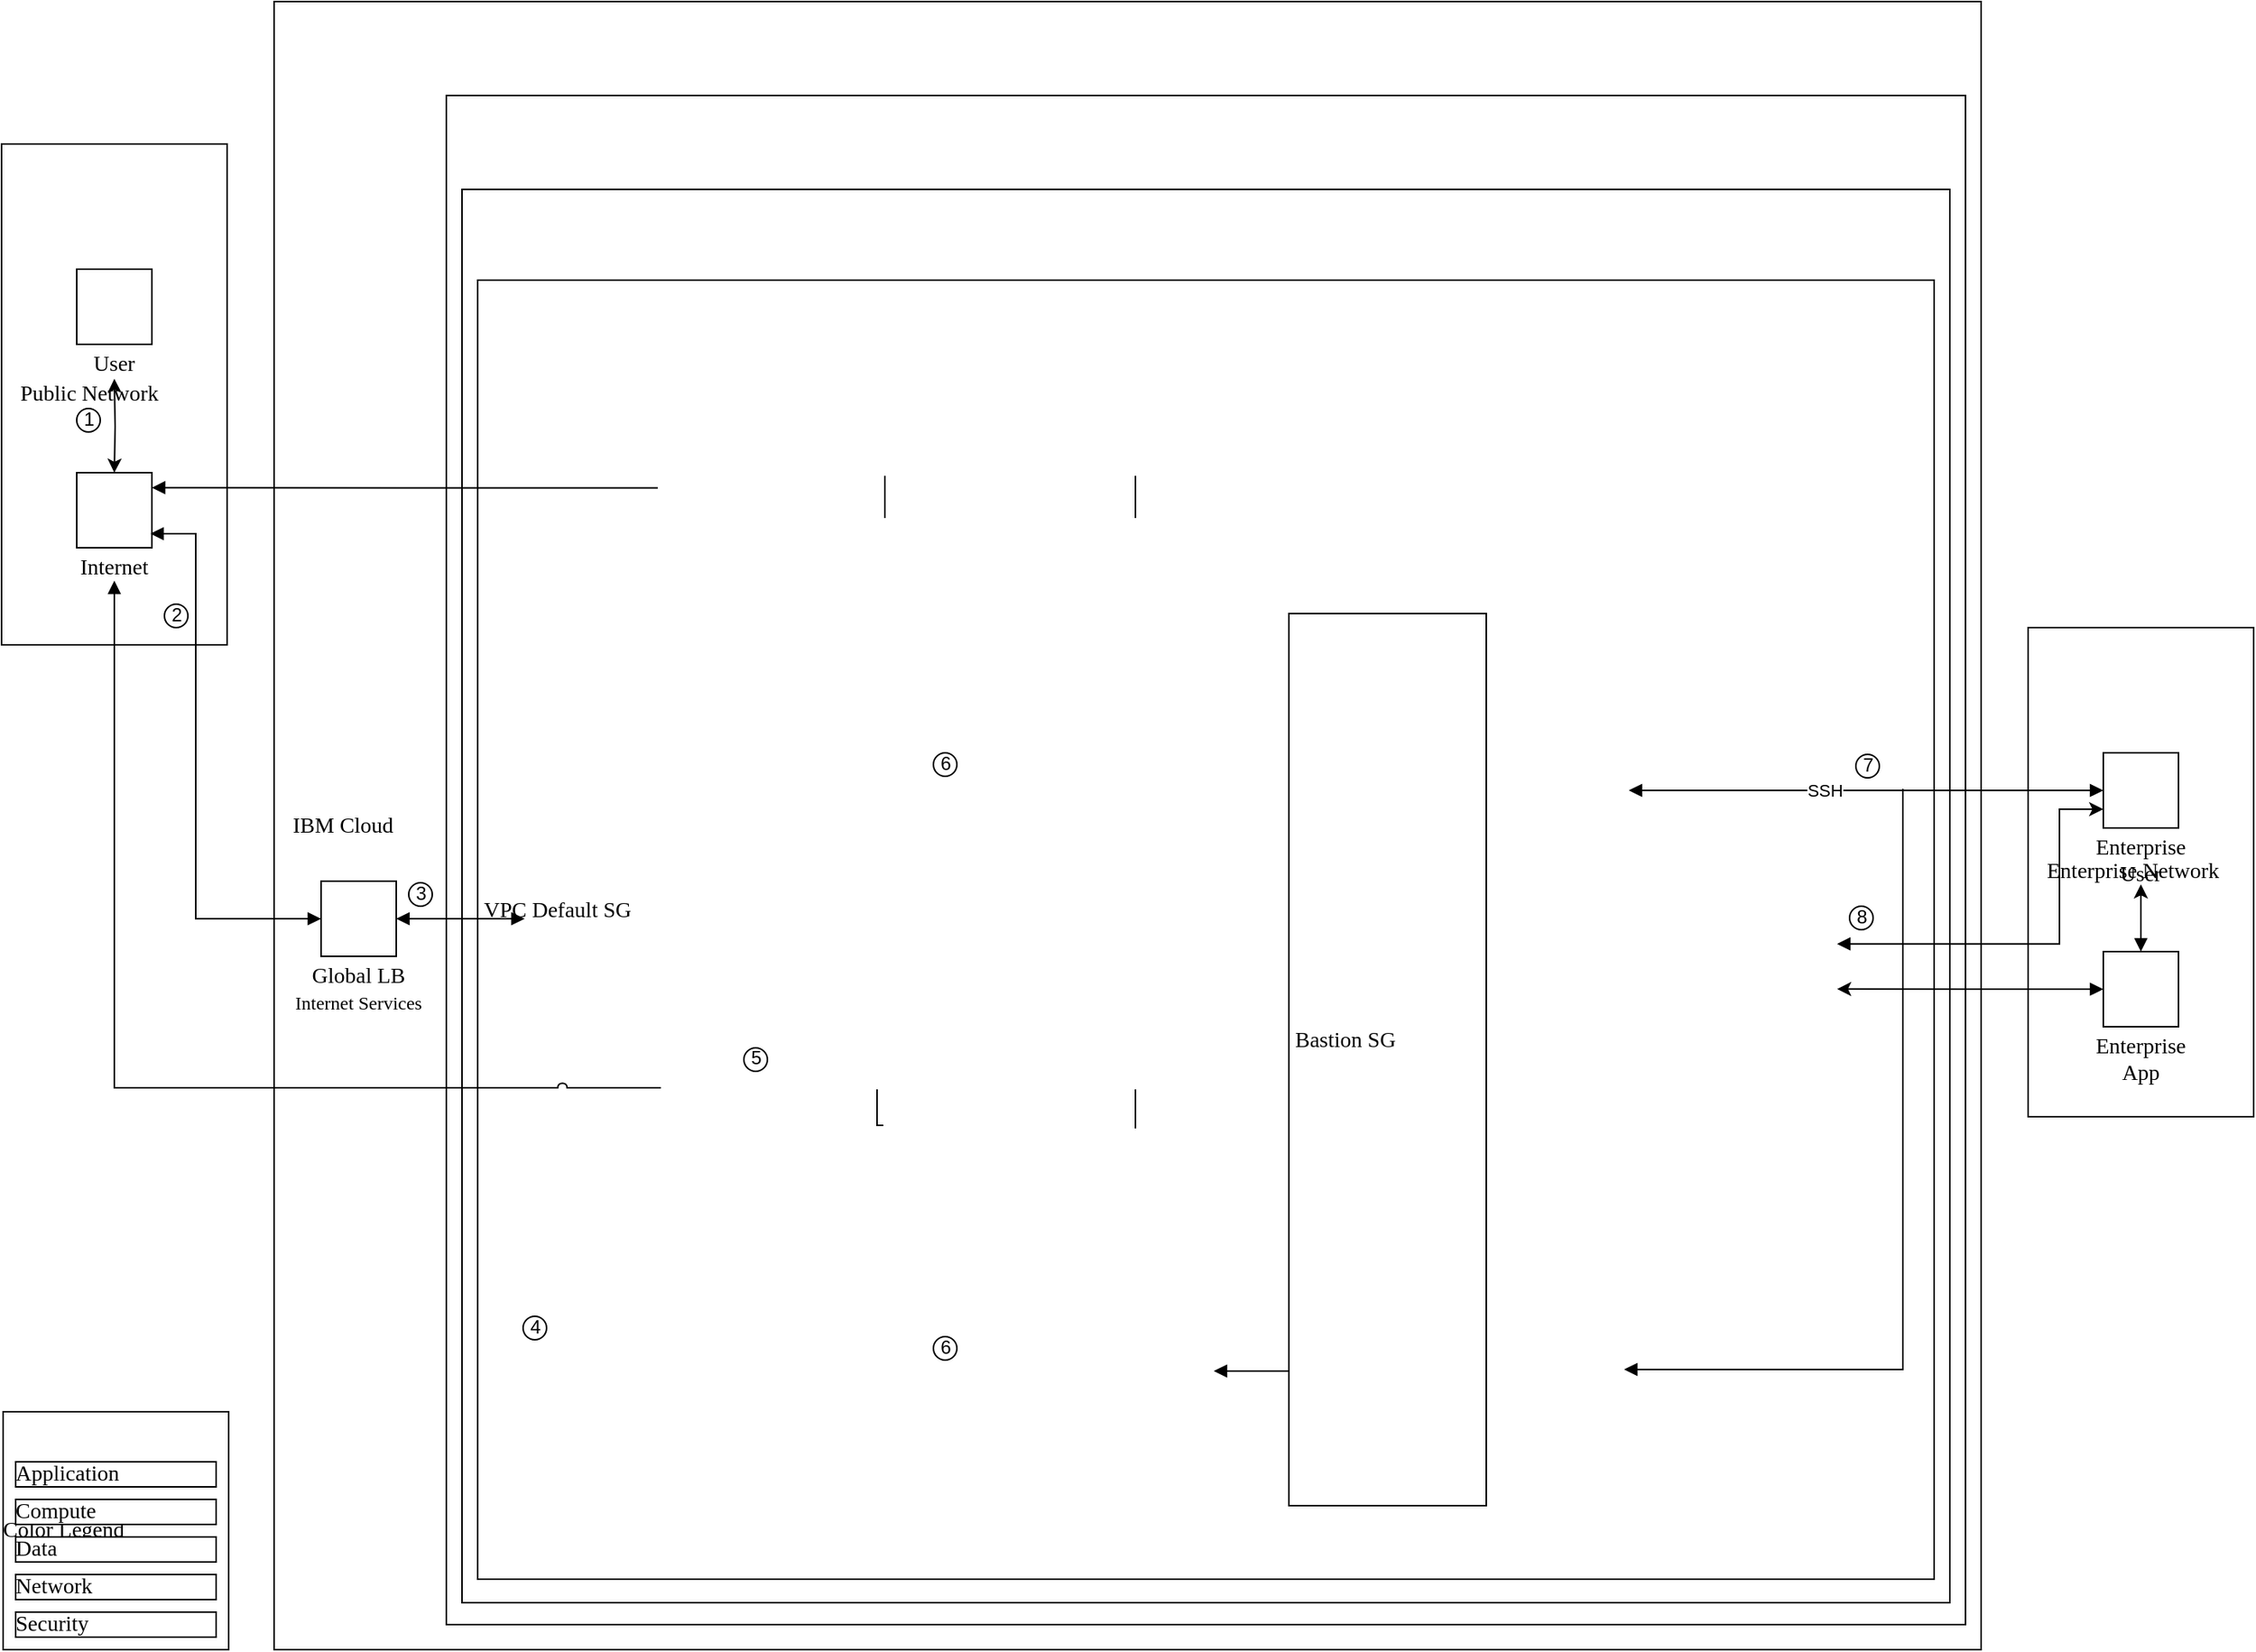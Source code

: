 <mxfile version="14.8.6" type="device" pages="2"><diagram id="Ti84AXCqNKDjUi2x2ifr" name="Infrastructure"><mxGraphModel dx="2276" dy="-331" grid="1" gridSize="10" guides="1" tooltips="1" connect="1" arrows="1" fold="1" page="1" pageScale="1" pageWidth="850" pageHeight="1100" math="0" shadow="0"><root><mxCell id="0"/><mxCell id="1" parent="0"/><UserObject placeholders="1" label="%Element-Name%&lt;BR&gt;&lt;font style='font-size: 12px'&gt;%Element-ID%&lt;/font&gt;" Element-ID="" Element-Name="IBM Cloud" Icon-Name="ibm-cloud" Tag-Text="" id="CDbZ5l9BDtdl5b0aTiT1-25"><mxCell style="shape=mxgraph.ibm2mondrian.base;shapeType=pg;shapeLayout=expanded;colorFamily=cyan;colorBackground=noColor:noColor;html=1;whiteSpace=wrap;metaEdit=1;strokeWidth=1;collapsible=0;recursiveResize=0;expand=0;fontFamily=IBM Plex Sans;fontColor=#000000;fontSize=14;image=;verticalAlign=middle;align=left;spacing=0;spacingLeft=12;spacingRight=12;spacingTop=0;spacingBottom=0;container=1;verticalLabelPosition=middle;labelPosition=center;" parent="1" vertex="1"><mxGeometry x="-70" y="1800" width="1090" height="1053" as="geometry"/></mxCell></UserObject><UserObject placeholders="1" label="%Element-Name%&lt;BR&gt;&lt;font style='font-size: 12px'&gt;%Element-ID%&lt;/font&gt;" Element-ID="" Element-Name="Dallas Region" Icon-Name="location" Tag-Text="" id="CDbZ5l9BDtdl5b0aTiT1-24"><mxCell style="shape=mxgraph.ibm2mondrian.base;shapeType=lg;shapeLayout=expanded;colorFamily=gray;colorBackground=noColor:noColor;html=1;whiteSpace=wrap;metaEdit=1;strokeWidth=1;collapsible=0;recursiveResize=0;expand=0;fontFamily=IBM Plex Sans;fontColor=#000000;fontSize=14;image=;verticalAlign=middle;align=left;spacing=0;spacingLeft=12;spacingRight=16;spacingTop=0;spacingBottom=0;container=1" parent="CDbZ5l9BDtdl5b0aTiT1-25" vertex="1"><mxGeometry x="110" y="60" width="970" height="977" as="geometry"/></mxCell></UserObject><UserObject placeholders="1" label="%Element-Name%&lt;BR&gt;&lt;font style='font-size: 12px'&gt;%Element-ID%&lt;/font&gt;" Element-ID="172.21.0.0/20" Element-Name="VPC" Icon-Name="virtual-private-cloud" Tag-Text="" id="CDbZ5l9BDtdl5b0aTiT1-21"><mxCell style="shape=mxgraph.ibm2mondrian.base;shapeType=lg;shapeLayout=expanded;colorFamily=cyan;colorBackground=noColor:noColor;html=1;whiteSpace=wrap;metaEdit=1;strokeWidth=1;collapsible=0;recursiveResize=0;expand=0;fontFamily=IBM Plex Sans;fontColor=#000000;fontSize=14;image=;verticalAlign=middle;align=left;spacing=0;spacingLeft=12;spacingRight=12;spacingTop=0;spacingBottom=0;container=1;verticalLabelPosition=middle;labelPosition=center;" parent="CDbZ5l9BDtdl5b0aTiT1-24" vertex="1"><mxGeometry x="10" y="60" width="950" height="903" as="geometry"/></mxCell></UserObject><UserObject placeholders="1" label="%Element-Name%&lt;BR&gt;&lt;font style='font-size: 12px'&gt;%Element-ID%&lt;/font&gt;" Element-ID="172.21.8.0/21" Element-Name="Zone2" Icon-Name="data--base--alt" Tag-Text="" id="CDbZ5l9BDtdl5b0aTiT1-15"><mxCell style="shape=mxgraph.ibm2mondrian.base;shapeType=lg;shapeLayout=expanded;colorFamily=gray;colorBackground=veryLight:veryLight;html=1;whiteSpace=wrap;metaEdit=1;strokeWidth=1;collapsible=0;recursiveResize=0;expand=0;fontFamily=IBM Plex Sans;fontColor=#000000;fontSize=14;image=;verticalAlign=middle;align=left;spacing=0;spacingLeft=12;spacingRight=12;spacingTop=0;spacingBottom=0;container=1;verticalLabelPosition=middle;labelPosition=center;" parent="CDbZ5l9BDtdl5b0aTiT1-21" vertex="1"><mxGeometry x="105" y="490" width="695" height="380" as="geometry"/></mxCell></UserObject><mxCell id="xAne_ZRFX56vGm9xQ2Ty-37" value="" style="edgeStyle=orthogonalEdgeStyle;rounded=0;orthogonalLoop=1;jettySize=auto;html=1;exitX=1;exitY=0.5;exitDx=0;exitDy=0;exitPerimeter=0;entryX=0.5;entryY=0;entryDx=0;entryDy=0;entryPerimeter=0;startArrow=block;startFill=1;endArrow=none;endFill=0;labelBorderColor=none;" parent="CDbZ5l9BDtdl5b0aTiT1-15" source="CDbZ5l9BDtdl5b0aTiT1-20" target="T8pLMNIIRBJssaEPvtSL-27" edge="1"><mxGeometry x="-0.932" y="14" relative="1" as="geometry"><mxPoint as="offset"/></mxGeometry></mxCell><UserObject placeholders="1" label="%Element-Name%&lt;BR&gt;&lt;font style='font-size: 12px'&gt;%Element-ID%&lt;/font&gt;" Element-ID="" Element-Name="Public Gateway" Icon-Name="gateway--public" Tag-Text="" id="CDbZ5l9BDtdl5b0aTiT1-20"><mxCell style="shape=mxgraph.ibm2mondrian.base;shapeType=ln;shapeLayout=collapsed;colorFamily=red;colorBackground=noColor:noColor;html=1;whiteSpace=wrap;metaEdit=1;strokeWidth=1;collapsible=0;recursiveResize=0;expand=0;fontFamily=IBM Plex Sans;fontColor=#000000;fontSize=14;image=;verticalAlign=top;align=center;spacing=0;spacingLeft=0;spacingRight=0;spacingTop=0;spacingBottom=0;verticalLabelPosition=bottom;labelPosition=center;positionText=bottom;container=0;" parent="CDbZ5l9BDtdl5b0aTiT1-15" vertex="1"><mxGeometry x="22" y="60" width="48" height="48" as="geometry"/></mxCell></UserObject><UserObject placeholders="1" label="%Element-Name%&lt;BR&gt;&lt;font style='font-size: 12px'&gt;%Element-ID%&lt;/font&gt;" Element-ID="172.21.8.0/24" Element-Name="Subnet" Icon-Name="locked" Tag-Text="" id="CDbZ5l9BDtdl5b0aTiT1-16"><mxCell style="shape=mxgraph.ibm2mondrian.base;shapeType=lg;shapeLayout=expanded;colorFamily=cyan;colorBackground=white:white;html=1;whiteSpace=wrap;metaEdit=1;strokeWidth=1;collapsible=0;recursiveResize=0;expand=0;fontFamily=IBM Plex Sans;fontColor=#000000;fontSize=14;image=;verticalAlign=middle;align=left;spacing=0;spacingLeft=12;spacingRight=12;spacingTop=0;spacingBottom=0;container=1;verticalLabelPosition=middle;labelPosition=center;" parent="CDbZ5l9BDtdl5b0aTiT1-15" vertex="1"><mxGeometry x="89" y="108" width="150" height="260" as="geometry"/></mxCell></UserObject><UserObject placeholders="1" label="%Element-Name%&lt;BR&gt;&lt;font style='font-size: 12px'&gt;%Element-ID%&lt;/font&gt;" Element-ID="" Element-Name="App Server VSI" Icon-Name="virtual-machine" Tag-Text="" id="CDbZ5l9BDtdl5b0aTiT1-17"><mxCell style="shape=mxgraph.ibm2mondrian.base;shapeType=ln;shapeLayout=collapsed;colorFamily=green;colorBackground=veryLight:veryLight;html=1;whiteSpace=wrap;metaEdit=1;strokeWidth=1;collapsible=0;recursiveResize=0;expand=0;fontFamily=IBM Plex Sans;fontColor=#000000;fontSize=14;image=;verticalAlign=top;align=center;spacing=0;spacingLeft=0;spacingRight=0;spacingTop=0;spacingBottom=0;verticalLabelPosition=bottom;labelPosition=center;container=0;positionText=bottom;labelWidth=104;" parent="CDbZ5l9BDtdl5b0aTiT1-16" vertex="1"><mxGeometry x="51" y="132" width="48" height="48" as="geometry"/></mxCell></UserObject><UserObject placeholders="1" label="%Element-Name%&lt;BR&gt;&lt;font style='font-size: 12px'&gt;%Element-ID%&lt;/font&gt;" Element-ID="172.21.9.0/24" Element-Name="Subnet" Icon-Name="locked" Tag-Text="" id="CDbZ5l9BDtdl5b0aTiT1-18"><mxCell style="shape=mxgraph.ibm2mondrian.base;shapeType=lg;shapeLayout=expanded;colorFamily=cyan;colorBackground=white:white;html=1;whiteSpace=wrap;metaEdit=1;strokeWidth=1;collapsible=0;recursiveResize=0;expand=0;fontFamily=IBM Plex Sans;fontColor=#000000;fontSize=14;image=;verticalAlign=middle;align=left;spacing=0;spacingLeft=12;spacingRight=12;spacingTop=0;spacingBottom=0;container=1;verticalLabelPosition=middle;labelPosition=center;" parent="CDbZ5l9BDtdl5b0aTiT1-15" vertex="1"><mxGeometry x="250" y="110" width="150" height="260" as="geometry"/></mxCell></UserObject><UserObject placeholders="1" label="%Element-Name%&lt;BR&gt;&lt;font style='font-size: 12px'&gt;%Element-ID%&lt;/font&gt;" Element-ID="" Element-Name="Data VSI" Icon-Name="virtual-machine" Tag-Text="" id="CDbZ5l9BDtdl5b0aTiT1-19"><mxCell style="shape=mxgraph.ibm2mondrian.base;shapeType=ln;shapeLayout=collapsed;colorFamily=green;colorBackground=veryLight:veryLight;html=1;whiteSpace=wrap;metaEdit=1;strokeWidth=1;collapsible=0;recursiveResize=0;expand=0;fontFamily=IBM Plex Sans;fontColor=#000000;fontSize=14;image=;verticalAlign=top;align=center;spacing=0;spacingLeft=0;spacingRight=0;spacingTop=0;spacingBottom=0;verticalLabelPosition=bottom;labelPosition=center;container=0;positionText=bottom;labelWidth=104;" parent="CDbZ5l9BDtdl5b0aTiT1-18" vertex="1"><mxGeometry x="51" y="130" width="48" height="48" as="geometry"/></mxCell></UserObject><UserObject placeholders="1" label="%Element-Name%&lt;BR&gt;&lt;font style='font-size: 12px'&gt;%Element-ID%&lt;/font&gt;" Element-ID="" Element-Name="Subnet" Icon-Name="locked" Tag-Text="" id="T8pLMNIIRBJssaEPvtSL-27"><mxCell style="shape=mxgraph.ibm2mondrian.base;shapeType=lg;shapeLayout=expanded;colorFamily=cyan;colorBackground=white:white;html=1;whiteSpace=wrap;metaEdit=1;strokeWidth=1;collapsible=0;recursiveResize=0;expand=0;fontFamily=IBM Plex Sans;fontColor=#000000;fontSize=14;image=;verticalAlign=middle;align=left;spacing=0;spacingLeft=12;spacingRight=12;spacingTop=0;spacingBottom=0;container=1;verticalLabelPosition=middle;labelPosition=center;" parent="CDbZ5l9BDtdl5b0aTiT1-15" vertex="1"><mxGeometry x="410" y="109" width="150" height="260" as="geometry"/></mxCell></UserObject><UserObject placeholders="1" label="%Element-Name%&lt;BR&gt;&lt;font style='font-size: 12px'&gt;%Element-ID%&lt;/font&gt;" Element-ID="" Element-Name="Bastion Host" Icon-Name="bastion-host" Tag-Text="" id="T8pLMNIIRBJssaEPvtSL-46"><mxCell style="shape=mxgraph.ibm2mondrian.base;shapeType=ln;shapeLayout=collapsed;colorFamily=red;colorBackground=noColor:noColor;html=1;whiteSpace=wrap;metaEdit=1;strokeWidth=1;collapsible=0;recursiveResize=0;expand=0;fontFamily=IBM Plex Sans;fontColor=#000000;fontSize=14;image=;verticalAlign=top;align=center;spacing=0;spacingLeft=0;spacingRight=0;spacingTop=0;spacingBottom=0;verticalLabelPosition=bottom;labelPosition=center;positionText=bottom;container=0;labelWidth=102;" parent="T8pLMNIIRBJssaEPvtSL-27" vertex="1"><mxGeometry x="51" y="132" width="48" height="48" as="geometry"/></mxCell></UserObject><mxCell id="Q6j5rNRpzNBKsQwS97KK-27" style="edgeStyle=orthogonalEdgeStyle;rounded=0;jumpStyle=arc;orthogonalLoop=1;jettySize=auto;html=1;exitX=0;exitY=0.5;exitDx=0;exitDy=0;exitPerimeter=0;entryX=1;entryY=0.5;entryDx=0;entryDy=0;entryPerimeter=0;labelBackgroundColor=#ffffff;startArrow=block;startFill=1;endArrow=block;endFill=1;" parent="CDbZ5l9BDtdl5b0aTiT1-15" source="T8pLMNIIRBJssaEPvtSL-30" target="T8pLMNIIRBJssaEPvtSL-46" edge="1"><mxGeometry relative="1" as="geometry"/></mxCell><UserObject placeholders="1" label="%Element-Name%&lt;BR&gt;&lt;font style='font-size: 12px'&gt;%Element-ID%&lt;/font&gt;" Element-ID="" Element-Name="Floating IP" Icon-Name="floating-ip" Tag-Text="" id="T8pLMNIIRBJssaEPvtSL-30"><mxCell style="shape=mxgraph.ibm2mondrian.base;shapeType=ln;shapeLayout=collapsed;colorFamily=cyan;colorBackground=noColor:noColor;html=1;whiteSpace=wrap;metaEdit=1;strokeWidth=1;collapsible=0;recursiveResize=0;expand=0;fontFamily=IBM Plex Sans;fontColor=#000000;fontSize=14;image=;verticalAlign=top;align=center;spacing=0;spacingLeft=0;spacingRight=0;spacingTop=0;spacingBottom=0;verticalLabelPosition=bottom;labelPosition=center;positionText=bottom;container=0;labelWidth=98;" parent="CDbZ5l9BDtdl5b0aTiT1-15" vertex="1"><mxGeometry x="589" y="240" width="48" height="48" as="geometry"/></mxCell></UserObject><mxCell id="Q6j5rNRpzNBKsQwS97KK-33" style="edgeStyle=orthogonalEdgeStyle;rounded=0;jumpStyle=arc;orthogonalLoop=1;jettySize=auto;html=1;exitX=1;exitY=0.5;exitDx=0;exitDy=0;exitPerimeter=0;labelBackgroundColor=#ffffff;startArrow=block;startFill=1;endArrow=block;endFill=1;labelBorderColor=#000000;entryX=0;entryY=0.5;entryDx=0;entryDy=0;entryPerimeter=0;" parent="CDbZ5l9BDtdl5b0aTiT1-15" source="CDbZ5l9BDtdl5b0aTiT1-17" target="CDbZ5l9BDtdl5b0aTiT1-19" edge="1"><mxGeometry relative="1" as="geometry"><mxPoint x="302" y="242" as="targetPoint"/></mxGeometry></mxCell><UserObject placeholders="1" label="%Element-Name%&lt;BR&gt;&lt;font style='font-size: 12px'&gt;%Element-ID%&lt;/font&gt;" Element-ID="172.21.0.0/21" Element-Name="Zone1" Icon-Name="data--base--alt" Tag-Text="" id="CDbZ5l9BDtdl5b0aTiT1-11"><mxCell style="shape=mxgraph.ibm2mondrian.base;shapeType=lg;shapeLayout=expanded;colorFamily=gray;colorBackground=veryLight:veryLight;html=1;whiteSpace=wrap;metaEdit=1;strokeWidth=1;collapsible=0;recursiveResize=0;expand=0;fontFamily=IBM Plex Sans;fontColor=#000000;fontSize=14;image=;verticalAlign=middle;align=left;spacing=0;spacingLeft=12;spacingRight=12;spacingTop=0;spacingBottom=0;container=1;verticalLabelPosition=middle;labelPosition=center;" parent="CDbZ5l9BDtdl5b0aTiT1-21" vertex="1"><mxGeometry x="105" y="100" width="695" height="380" as="geometry"/></mxCell></UserObject><UserObject placeholders="1" label="%Element-Name%&lt;BR&gt;&lt;font style='font-size: 12px'&gt;%Element-ID%&lt;/font&gt;" Element-ID="172.21.0.0/24" Element-Name="Subnet" Icon-Name="locked" Tag-Text="" id="CDbZ5l9BDtdl5b0aTiT1-1"><mxCell style="shape=mxgraph.ibm2mondrian.base;shapeType=lg;shapeLayout=expanded;colorFamily=cyan;colorBackground=white:white;html=1;whiteSpace=wrap;metaEdit=1;strokeWidth=1;collapsible=0;recursiveResize=0;expand=0;fontFamily=IBM Plex Sans;fontColor=#000000;fontSize=14;image=;verticalAlign=middle;align=left;spacing=0;spacingLeft=12;spacingRight=12;spacingTop=0;spacingBottom=0;container=1;verticalLabelPosition=middle;labelPosition=center;" parent="CDbZ5l9BDtdl5b0aTiT1-11" vertex="1"><mxGeometry x="90" y="110" width="150" height="260" as="geometry"/></mxCell></UserObject><UserObject placeholders="1" label="%Element-Name%&lt;BR&gt;&lt;font style='font-size: 12px'&gt;%Element-ID%&lt;/font&gt;" Element-ID="" Element-Name="App Server VSI" Icon-Name="virtual-machine" Tag-Text="" id="CDbZ5l9BDtdl5b0aTiT1-5"><mxCell style="shape=mxgraph.ibm2mondrian.base;shapeType=ln;shapeLayout=collapsed;colorFamily=green;colorBackground=veryLight:veryLight;html=1;whiteSpace=wrap;metaEdit=1;strokeWidth=1;collapsible=0;recursiveResize=0;expand=0;fontFamily=IBM Plex Sans;fontColor=#000000;fontSize=14;image=;verticalAlign=top;align=center;spacing=0;spacingLeft=0;spacingRight=0;spacingTop=0;spacingBottom=0;verticalLabelPosition=bottom;labelPosition=center;container=0;positionText=bottom;labelWidth=111;" parent="CDbZ5l9BDtdl5b0aTiT1-1" vertex="1"><mxGeometry x="50" y="146" width="48" height="48" as="geometry"/></mxCell></UserObject><UserObject placeholders="1" label="%Element-Name%&lt;BR&gt;&lt;font style='font-size: 12px'&gt;%Element-ID%&lt;/font&gt;" Element-ID="" Element-Name="Web/App SG" Icon-Name="group--security" Tag-Text="" id="Q6j5rNRpzNBKsQwS97KK-48"><mxCell style="shape=mxgraph.ibm2mondrian.base;shapeType=lg;shapeLayout=expanded;colorFamily=red;colorBackground=noColor:noColor;html=1;whiteSpace=wrap;metaEdit=1;strokeWidth=1;collapsible=0;recursiveResize=0;expand=0;fontFamily=IBM Plex Sans;fontColor=#000000;fontSize=14;image=;verticalAlign=middle;align=left;spacing=0;spacingLeft=4;spacingRight=0;spacingTop=-24;spacingBottom=0;container=0;verticalLabelPosition=middle;labelPosition=center;shapeStyle=solid;colorFillIcon=medium;iconImage=noIcon;" parent="CDbZ5l9BDtdl5b0aTiT1-1" vertex="1"><mxGeometry x="11" y="62" width="126" height="570" as="geometry"/></mxCell></UserObject><UserObject placeholders="1" label="%Element-Name%&lt;BR&gt;&lt;font style='font-size: 12px'&gt;%Element-ID%&lt;/font&gt;" Element-ID="" Element-Name="Maintenance SG" Icon-Name="group--security" Tag-Text="" id="Q6j5rNRpzNBKsQwS97KK-95"><mxCell style="shape=mxgraph.ibm2mondrian.base;shapeType=lg;shapeLayout=expanded;colorFamily=red;colorBackground=noColor:noColor;html=1;whiteSpace=wrap;metaEdit=1;strokeWidth=1;collapsible=0;recursiveResize=0;expand=0;fontFamily=IBM Plex Sans;fontColor=#000000;fontSize=14;image=;verticalAlign=middle;align=left;spacing=0;spacingLeft=4;spacingRight=12;spacingTop=-24;spacingBottom=0;container=0;verticalLabelPosition=middle;labelPosition=center;shapeStyle=solid;iconImage=noIcon;colorFillIcon=medium;" parent="Q6j5rNRpzNBKsQwS97KK-48" vertex="1"><mxGeometry x="12" y="390" width="260" height="164" as="geometry"/></mxCell></UserObject><mxCell id="xAne_ZRFX56vGm9xQ2Ty-27" value="5" style="edgeStyle=orthogonalEdgeStyle;rounded=0;orthogonalLoop=1;jettySize=auto;html=1;entryX=0.5;entryY=0;entryDx=0;entryDy=0;entryPerimeter=0;startArrow=block;startFill=1;endArrow=none;endFill=0;labelBorderColor=none;labelBackgroundColor=none;" parent="CDbZ5l9BDtdl5b0aTiT1-11" target="T8pLMNIIRBJssaEPvtSL-15" edge="1"><mxGeometry x="-0.932" y="14" relative="1" as="geometry"><mxPoint x="70" y="84" as="sourcePoint"/><Array as="points"><mxPoint x="485" y="84"/></Array><mxPoint as="offset"/></mxGeometry></mxCell><UserObject placeholders="1" label="%Element-Name%&lt;BR&gt;&lt;font style='font-size: 12px'&gt;%Element-ID%&lt;/font&gt;" Element-ID="" Element-Name="Public Gateway" Icon-Name="gateway--public" Tag-Text="" id="CDbZ5l9BDtdl5b0aTiT1-13"><mxCell style="shape=mxgraph.ibm2mondrian.base;shapeType=ln;shapeLayout=collapsed;colorFamily=red;colorBackground=noColor:noColor;html=1;whiteSpace=wrap;metaEdit=1;strokeWidth=1;collapsible=0;recursiveResize=0;expand=0;fontFamily=IBM Plex Sans;fontColor=#000000;fontSize=14;image=;verticalAlign=top;align=center;spacing=0;spacingLeft=0;spacingRight=0;spacingTop=0;spacingBottom=0;verticalLabelPosition=bottom;labelPosition=center;positionText=bottom;container=0;" parent="CDbZ5l9BDtdl5b0aTiT1-11" vertex="1"><mxGeometry x="20" y="62" width="48" height="48" as="geometry"/></mxCell></UserObject><UserObject placeholders="1" label="%Element-Name%&lt;BR&gt;&lt;font style='font-size: 12px'&gt;%Element-ID%&lt;/font&gt;" Element-ID="" Element-Name="Subnet" Icon-Name="locked" Tag-Text="" id="T8pLMNIIRBJssaEPvtSL-15"><mxCell style="shape=mxgraph.ibm2mondrian.base;shapeType=lg;shapeLayout=expanded;colorFamily=cyan;colorBackground=white:white;html=1;whiteSpace=wrap;metaEdit=1;strokeWidth=1;collapsible=0;recursiveResize=0;expand=0;fontFamily=IBM Plex Sans;fontColor=#000000;fontSize=14;image=;verticalAlign=middle;align=left;spacing=0;spacingLeft=12;spacingRight=12;spacingTop=0;spacingBottom=0;container=1;verticalLabelPosition=middle;labelPosition=center;" parent="CDbZ5l9BDtdl5b0aTiT1-11" vertex="1"><mxGeometry x="411" y="110" width="150" height="260" as="geometry"/></mxCell></UserObject><UserObject placeholders="1" label="%Element-Name%&lt;BR&gt;&lt;font style='font-size: 12px'&gt;%Element-ID%&lt;/font&gt;" Element-ID="" Element-Name="Bastion Host" Icon-Name="bastion-host" Tag-Text="" id="T8pLMNIIRBJssaEPvtSL-41"><mxCell style="shape=mxgraph.ibm2mondrian.base;shapeType=ln;shapeLayout=collapsed;colorFamily=red;colorBackground=noColor:noColor;html=1;whiteSpace=wrap;metaEdit=1;strokeWidth=1;collapsible=0;recursiveResize=0;expand=0;fontFamily=IBM Plex Sans;fontColor=#000000;fontSize=14;image=;verticalAlign=top;align=center;spacing=0;spacingLeft=0;spacingRight=0;spacingTop=0;spacingBottom=0;verticalLabelPosition=bottom;labelPosition=center;positionText=bottom;container=0;labelWidth=108;" parent="T8pLMNIIRBJssaEPvtSL-15" vertex="1"><mxGeometry x="50" y="150" width="48" height="48" as="geometry"/></mxCell></UserObject><UserObject placeholders="1" label="%Element-Name%&lt;BR&gt;&lt;font style='font-size: 12px'&gt;%Element-ID%&lt;/font&gt;" Element-ID="" Element-Name="Floating IP" Icon-Name="floating-ip" Tag-Text="" id="T8pLMNIIRBJssaEPvtSL-21"><mxCell style="shape=mxgraph.ibm2mondrian.base;shapeType=ln;shapeLayout=collapsed;colorFamily=cyan;colorBackground=noColor:noColor;html=1;whiteSpace=wrap;metaEdit=1;strokeWidth=1;collapsible=0;recursiveResize=0;expand=0;fontFamily=IBM Plex Sans;fontColor=#000000;fontSize=14;image=;verticalAlign=top;align=center;spacing=0;spacingLeft=0;spacingRight=0;spacingTop=0;spacingBottom=0;verticalLabelPosition=bottom;labelPosition=center;positionText=bottom;container=0;labelWidth=98;" parent="CDbZ5l9BDtdl5b0aTiT1-11" vertex="1"><mxGeometry x="592" y="260" width="48" height="48" as="geometry"/></mxCell></UserObject><UserObject placeholders="1" label="%Element-Name%&lt;BR&gt;&lt;font style='font-size: 12px'&gt;%Element-ID%&lt;/font&gt;" Element-ID="172.21.1.0/24" Element-Name="Subnet" Icon-Name="locked" Tag-Text="" id="CDbZ5l9BDtdl5b0aTiT1-3"><mxCell style="shape=mxgraph.ibm2mondrian.base;shapeType=lg;shapeLayout=expanded;colorFamily=cyan;colorBackground=white:white;html=1;whiteSpace=wrap;metaEdit=1;strokeWidth=1;collapsible=0;recursiveResize=0;expand=0;fontFamily=IBM Plex Sans;fontColor=#000000;fontSize=14;image=;verticalAlign=middle;align=left;spacing=0;spacingLeft=12;spacingRight=12;spacingTop=0;spacingBottom=0;container=1;verticalLabelPosition=middle;labelPosition=center;" parent="CDbZ5l9BDtdl5b0aTiT1-11" vertex="1"><mxGeometry x="250" y="110" width="150" height="260" as="geometry"/></mxCell></UserObject><UserObject placeholders="1" label="%Element-Name%&lt;BR&gt;&lt;font style='font-size: 12px'&gt;%Element-ID%&lt;/font&gt;" Element-ID="" Element-Name="Data VSI" Icon-Name="virtual-machine" Tag-Text="" id="CDbZ5l9BDtdl5b0aTiT1-10"><mxCell style="shape=mxgraph.ibm2mondrian.base;shapeType=ln;shapeLayout=collapsed;colorFamily=green;colorBackground=veryLight:veryLight;html=1;whiteSpace=wrap;metaEdit=1;strokeWidth=1;collapsible=0;recursiveResize=0;expand=0;fontFamily=IBM Plex Sans;fontColor=#000000;fontSize=14;image=;verticalAlign=top;align=center;spacing=0;spacingLeft=0;spacingRight=0;spacingTop=0;spacingBottom=0;verticalLabelPosition=bottom;labelPosition=center;container=0;positionText=bottom;labelWidth=104;" parent="CDbZ5l9BDtdl5b0aTiT1-3" vertex="1"><mxGeometry x="51" y="146" width="48" height="48" as="geometry"/></mxCell></UserObject><UserObject placeholders="1" label="%Element-Name%&lt;BR&gt;&lt;font style='font-size: 12px'&gt;%Element-ID%&lt;/font&gt;" Element-ID="" Element-Name="Data SG" Icon-Name="group--security" Tag-Text="" id="CDbZ5l9BDtdl5b0aTiT1-23"><mxCell style="shape=mxgraph.ibm2mondrian.base;shapeType=lg;shapeLayout=expanded;colorFamily=red;colorBackground=noColor:noColor;html=1;whiteSpace=wrap;metaEdit=1;strokeWidth=1;collapsible=0;recursiveResize=0;expand=0;fontFamily=IBM Plex Sans;fontColor=#000000;fontSize=14;image=;verticalAlign=middle;align=left;spacing=0;spacingLeft=4;spacingRight=12;spacingTop=-24;spacingBottom=0;container=1;verticalLabelPosition=middle;labelPosition=center;shapeStyle=solid;colorFillIcon=medium;iconImage=noIcon;" parent="CDbZ5l9BDtdl5b0aTiT1-3" vertex="1"><mxGeometry x="11.5" y="62" width="127" height="570" as="geometry"/></mxCell></UserObject><UserObject placeholders="1" label="%Element-Name%&lt;BR&gt;&lt;font style='font-size: 12px'&gt;%Element-ID%&lt;/font&gt;" Element-ID="" Element-Name="Maintenance SG" Icon-Name="group--security" Tag-Text="" id="Q6j5rNRpzNBKsQwS97KK-94"><mxCell style="shape=mxgraph.ibm2mondrian.base;shapeType=lg;shapeLayout=expanded;colorFamily=red;colorBackground=noColor:noColor;html=1;whiteSpace=wrap;metaEdit=1;strokeWidth=1;collapsible=0;recursiveResize=0;expand=0;fontFamily=IBM Plex Sans;fontColor=#000000;fontSize=14;image=;verticalAlign=middle;align=left;spacing=0;spacingLeft=4;spacingRight=12;spacingTop=-24;spacingBottom=0;container=0;verticalLabelPosition=middle;labelPosition=center;shapeStyle=solid;iconImage=noIcon;colorFillIcon=medium;" parent="CDbZ5l9BDtdl5b0aTiT1-23" vertex="1"><mxGeometry x="-148.5" y="36" width="260" height="150" as="geometry"/></mxCell></UserObject><mxCell id="xAne_ZRFX56vGm9xQ2Ty-51" value="" style="edgeStyle=orthogonalEdgeStyle;rounded=0;orthogonalLoop=1;jettySize=auto;html=1;exitX=1;exitY=0.5;exitDx=0;exitDy=0;exitPerimeter=0;entryX=0;entryY=0.5;entryDx=0;entryDy=0;entryPerimeter=0;startArrow=block;startFill=1;endArrow=block;endFill=1;labelBorderColor=none;" parent="CDbZ5l9BDtdl5b0aTiT1-11" source="CDbZ5l9BDtdl5b0aTiT1-5" target="CDbZ5l9BDtdl5b0aTiT1-10" edge="1"><mxGeometry x="-0.699" y="7" relative="1" as="geometry"><mxPoint as="offset"/></mxGeometry></mxCell><mxCell id="xAne_ZRFX56vGm9xQ2Ty-61" style="edgeStyle=orthogonalEdgeStyle;rounded=0;orthogonalLoop=1;jettySize=auto;html=1;exitX=1;exitY=0.5;exitDx=0;exitDy=0;exitPerimeter=0;entryX=0;entryY=0.5;entryDx=0;entryDy=0;entryPerimeter=0;startArrow=block;startFill=1;endArrow=block;endFill=1;" parent="CDbZ5l9BDtdl5b0aTiT1-11" source="T8pLMNIIRBJssaEPvtSL-41" target="T8pLMNIIRBJssaEPvtSL-21" edge="1"><mxGeometry relative="1" as="geometry"/></mxCell><mxCell id="7ofkxUiVEZudYUVmO3NH-2" value="SSH" style="edgeStyle=orthogonalEdgeStyle;rounded=0;orthogonalLoop=1;jettySize=auto;html=1;exitX=0;exitY=0.5;exitDx=0;exitDy=0;exitPerimeter=0;startArrow=block;startFill=1;spacingBottom=-1;spacingLeft=0;" parent="CDbZ5l9BDtdl5b0aTiT1-11" source="T8pLMNIIRBJssaEPvtSL-41" edge="1"><mxGeometry x="-0.628" y="-14" relative="1" as="geometry"><mxPoint x="375" y="284" as="targetPoint"/><Array as="points"><mxPoint x="375" y="284"/></Array><mxPoint x="1" as="offset"/></mxGeometry></mxCell><UserObject placeholders="1" label="%Element-Name%&lt;BR&gt;&lt;font style='font-size: 12px'&gt;%Element-ID%&lt;/font&gt;" Element-ID="" Element-Name="Public ALB" Icon-Name="load-balancer--application" Tag-Text="" id="CDbZ5l9BDtdl5b0aTiT1-26"><mxCell style="shape=mxgraph.ibm2mondrian.base;shapeType=ln;shapeLayout=collapsed;colorFamily=cyan;colorBackground=noColor:noColor;html=1;whiteSpace=wrap;metaEdit=1;strokeWidth=1;collapsible=0;recursiveResize=0;expand=0;fontFamily=IBM Plex Sans;fontColor=#000000;fontSize=14;image=;verticalAlign=top;align=center;spacing=0;spacingLeft=0;spacingRight=0;spacingTop=0;spacingBottom=0;verticalLabelPosition=bottom;labelPosition=center;positionText=bottom;container=0;labelWidth=105;" parent="CDbZ5l9BDtdl5b0aTiT1-21" vertex="1"><mxGeometry x="40" y="442" width="48" height="48" as="geometry"/></mxCell></UserObject><mxCell id="NnD1Yv0_nKu0wbRIrOt5-1" style="edgeStyle=orthogonalEdgeStyle;rounded=0;jumpStyle=arc;orthogonalLoop=1;jettySize=auto;html=1;exitX=0.5;exitY=0;exitDx=0;exitDy=0;exitPerimeter=0;labelBackgroundColor=#ffffff;startArrow=block;startFill=1;entryX=1;entryY=0.9;entryDx=0;entryDy=0;entryPerimeter=0;" parent="CDbZ5l9BDtdl5b0aTiT1-21" source="T8pLMNIIRBJssaEPvtSL-47" target="CDbZ5l9BDtdl5b0aTiT1-11" edge="1"><mxGeometry relative="1" as="geometry"><mxPoint x="860" y="270" as="targetPoint"/><Array as="points"><mxPoint x="854" y="442"/></Array></mxGeometry></mxCell><mxCell id="Q6j5rNRpzNBKsQwS97KK-46" style="edgeStyle=orthogonalEdgeStyle;rounded=0;jumpStyle=arc;orthogonalLoop=1;jettySize=auto;html=1;entryX=1.001;entryY=0.32;entryDx=0;entryDy=0;entryPerimeter=0;labelBackgroundColor=#ffffff;startArrow=block;startFill=1;endArrow=block;endFill=1;" parent="CDbZ5l9BDtdl5b0aTiT1-21" target="CDbZ5l9BDtdl5b0aTiT1-15" edge="1"><mxGeometry relative="1" as="geometry"><mxPoint x="854" y="560" as="sourcePoint"/><Array as="points"><mxPoint x="854" y="612"/></Array></mxGeometry></mxCell><UserObject placeholders="1" label="%Element-Name%&lt;BR&gt;&lt;font style='font-size: 12px'&gt;%Element-ID%&lt;/font&gt;" Element-ID="" Element-Name="VPN Connection" Icon-Name="vpn--connection" Tag-Text="" id="T8pLMNIIRBJssaEPvtSL-47"><mxCell style="shape=mxgraph.ibm2mondrian.base;shapeType=ln;shapeLayout=collapsed;colorFamily=red;colorBackground=noColor:noColor;html=1;whiteSpace=wrap;metaEdit=1;strokeWidth=1;collapsible=0;recursiveResize=0;expand=0;fontFamily=IBM Plex Sans;fontColor=#000000;fontSize=14;image=;verticalAlign=top;align=center;spacing=0;spacingLeft=0;spacingRight=0;spacingTop=0;spacingBottom=0;verticalLabelPosition=bottom;labelPosition=center;positionText=bottom;container=0;" parent="CDbZ5l9BDtdl5b0aTiT1-21" vertex="1"><mxGeometry x="830" y="472.5" width="48" height="48" as="geometry"/></mxCell></UserObject><mxCell id="xAne_ZRFX56vGm9xQ2Ty-41" value="" style="edgeStyle=orthogonalEdgeStyle;rounded=0;orthogonalLoop=1;jettySize=auto;html=1;exitX=0;exitY=0.5;exitDx=0;exitDy=0;exitPerimeter=0;startArrow=block;startFill=1;endArrow=block;endFill=1;labelBorderColor=none;jumpStyle=none;" parent="CDbZ5l9BDtdl5b0aTiT1-21" source="CDbZ5l9BDtdl5b0aTiT1-17" edge="1"><mxGeometry x="-0.05" y="14" relative="1" as="geometry"><mxPoint x="64" y="510" as="targetPoint"/><mxPoint as="offset"/></mxGeometry></mxCell><mxCell id="7ofkxUiVEZudYUVmO3NH-10" value="" style="edgeStyle=orthogonalEdgeStyle;rounded=0;orthogonalLoop=1;jettySize=auto;html=1;exitX=0.5;exitY=0;exitDx=0;exitDy=0;exitPerimeter=0;startArrow=block;startFill=1;endArrow=block;endFill=1;labelBorderColor=none;" parent="CDbZ5l9BDtdl5b0aTiT1-21" source="CDbZ5l9BDtdl5b0aTiT1-26" edge="1"><mxGeometry x="-0.643" y="14" relative="1" as="geometry"><mxPoint as="offset"/><mxPoint x="114.0" y="2362" as="sourcePoint"/><mxPoint x="247" y="380" as="targetPoint"/><Array as="points"><mxPoint x="64" y="380"/></Array></mxGeometry></mxCell><UserObject placeholders="1" label="%Element-Name%&lt;BR&gt;&lt;font style='font-size: 12px'&gt;%Element-ID%&lt;/font&gt;" Element-ID="" Element-Name="VPC Default SG" Icon-Name="group--security" Tag-Text="" id="Nep8i9y4JXmqpPGziFwu-2"><mxCell style="shape=mxgraph.ibm2mondrian.base;shapeType=lg;shapeLayout=expanded;colorFamily=red;colorBackground=noColor:noColor;html=1;whiteSpace=wrap;metaEdit=1;strokeWidth=1;collapsible=0;recursiveResize=0;expand=0;fontFamily=IBM Plex Sans;fontColor=#000000;fontSize=14;image=;verticalAlign=middle;align=left;spacing=0;spacingLeft=4;spacingRight=0;spacingTop=-24;spacingBottom=0;container=0;verticalLabelPosition=middle;labelPosition=center;shapeStyle=solid;iconImage=noIcon;colorFillIcon=medium;" parent="CDbZ5l9BDtdl5b0aTiT1-21" vertex="1"><mxGeometry x="10" y="58" width="930" height="830" as="geometry"/></mxCell></UserObject><mxCell id="xAne_ZRFX56vGm9xQ2Ty-25" value="" style="edgeStyle=orthogonalEdgeStyle;rounded=0;orthogonalLoop=1;jettySize=auto;html=1;exitX=1;exitY=0.5;exitDx=0;exitDy=0;exitPerimeter=0;entryX=0;entryY=0.5;entryDx=0;entryDy=0;entryPerimeter=0;startArrow=block;startFill=1;endArrow=block;endFill=1;labelBorderColor=none;spacingLeft=-38;spacingTop=0;" parent="CDbZ5l9BDtdl5b0aTiT1-25" source="A_dK0VNMQPF75MDi9szm-1" target="CDbZ5l9BDtdl5b0aTiT1-26" edge="1"><mxGeometry x="-0.235" y="14" relative="1" as="geometry"><mxPoint as="offset"/></mxGeometry></mxCell><UserObject placeholders="1" label="%Element-Name%&lt;BR&gt;&lt;font style='font-size: 12px'&gt;%Element-ID%&lt;/font&gt;" Element-ID="Internet Services" Element-Name="Global LB" Icon-Name="load-balancer--global" Tag-Text="" id="A_dK0VNMQPF75MDi9szm-1"><mxCell style="shape=mxgraph.ibm2mondrian.base;shapeType=ln;shapeLayout=collapsed;colorFamily=cyan;colorBackground=noColor:noColor;html=1;whiteSpace=wrap;metaEdit=1;strokeWidth=1;collapsible=0;recursiveResize=0;expand=0;fontFamily=IBM Plex Sans;fontColor=#000000;fontSize=14;image=;verticalAlign=top;align=center;spacing=0;spacingLeft=0;spacingRight=0;spacingTop=0;spacingBottom=0;verticalLabelPosition=bottom;labelPosition=center;positionText=bottom;container=0;labelWidth=102;" parent="CDbZ5l9BDtdl5b0aTiT1-25" vertex="1"><mxGeometry x="30" y="562" width="48" height="48" as="geometry"/></mxCell></UserObject><UserObject placeholders="1" label="%Element-Name%&lt;BR&gt;&lt;font style='font-size: 12px'&gt;%Element-ID%&lt;/font&gt;" Element-ID="" Element-Name="Public Network" Icon-Name="network--public" Tag-Text="" id="CDbZ5l9BDtdl5b0aTiT1-29"><mxCell style="shape=mxgraph.ibm2mondrian.base;shapeType=lg;shapeLayout=expanded;colorFamily=cyan;colorBackground=noColor:noColor;html=1;whiteSpace=wrap;metaEdit=1;strokeWidth=1;collapsible=0;recursiveResize=0;expand=0;fontFamily=IBM Plex Sans;fontColor=#000000;fontSize=14;image=;verticalAlign=middle;align=left;spacing=0;spacingLeft=12;spacingRight=16;spacingTop=0;spacingBottom=0;container=1" parent="1" vertex="1"><mxGeometry x="-244" y="1891" width="144" height="320" as="geometry"/></mxCell></UserObject><UserObject placeholders="1" label="%Element-Name%&lt;BR&gt;&lt;font style='font-size: 12px'&gt;%Element-ID%&lt;/font&gt;" Element-ID="" Element-Name="Internet" Icon-Name="wikis" Tag-Text="" id="CDbZ5l9BDtdl5b0aTiT1-30"><mxCell style="shape=mxgraph.ibm2mondrian.base;shapeType=ln;shapeLayout=collapsed;colorFamily=cyan;colorBackground=noColor:noColor;html=1;whiteSpace=wrap;metaEdit=1;strokeWidth=1;collapsible=0;recursiveResize=0;expand=0;fontFamily=IBM Plex Sans;fontColor=#000000;fontSize=14;image=;verticalAlign=top;align=center;spacing=0;spacingLeft=0;spacingRight=0;spacingTop=0;spacingBottom=0;verticalLabelPosition=bottom;labelPosition=center;positionText=bottom;container=1" parent="CDbZ5l9BDtdl5b0aTiT1-29" vertex="1"><mxGeometry x="48" y="210" width="48" height="48" as="geometry"/></mxCell></UserObject><mxCell id="CDbZ5l9BDtdl5b0aTiT1-37" value="" style="edgeStyle=orthogonalEdgeStyle;rounded=0;orthogonalLoop=1;jettySize=auto;html=1;entryX=0.5;entryY=0;entryDx=0;entryDy=0;entryPerimeter=0;startArrow=classic;startFill=1;labelBorderColor=none;" parent="CDbZ5l9BDtdl5b0aTiT1-29" target="CDbZ5l9BDtdl5b0aTiT1-30" edge="1"><mxGeometry y="-12" relative="1" as="geometry"><mxPoint x="72" y="150" as="sourcePoint"/><mxPoint as="offset"/></mxGeometry></mxCell><UserObject placeholders="1" label="%Element-Name%&lt;BR&gt;&lt;font style='font-size: 12px'&gt;%Element-ID%&lt;/font&gt;" Element-ID="" Element-Name="User" Icon-Name="user" Tag-Text="" id="CDbZ5l9BDtdl5b0aTiT1-31"><mxCell style="shape=mxgraph.ibm2mondrian.base;shapeType=actor;shapeLayout=collapsed;colorFamily=black;colorBackground=noColor:noColor;html=1;whiteSpace=wrap;metaEdit=1;strokeWidth=1;collapsible=0;recursiveResize=0;expand=0;fontFamily=IBM Plex Sans;fontColor=#000000;fontSize=14;image=;verticalAlign=top;align=center;spacing=0;spacingLeft=0;spacingRight=0;spacingTop=0;spacingBottom=0;verticalLabelPosition=bottom;labelPosition=center;positionText=bottom;container=0" parent="CDbZ5l9BDtdl5b0aTiT1-29" vertex="1"><mxGeometry x="48" y="80" width="48" height="48" as="geometry"/></mxCell></UserObject><mxCell id="FoEm-DL-6KsCpvtqlJul-1" value="1" style="ellipse;whiteSpace=wrap;html=1;aspect=fixed;spacingBottom=2;spacingLeft=1;" parent="CDbZ5l9BDtdl5b0aTiT1-29" vertex="1"><mxGeometry x="48" y="169" width="15" height="15" as="geometry"/></mxCell><UserObject placeholders="1" label="%Element-Name%&lt;BR&gt;&lt;font style='font-size: 12px'&gt;%Element-ID%&lt;/font&gt;" Element-ID="" Element-Name="Enterprise Network" Icon-Name="network--enterprise" Tag-Text="" id="T8pLMNIIRBJssaEPvtSL-1"><mxCell style="shape=mxgraph.ibm2mondrian.base;shapeType=lg;shapeLayout=expanded;colorFamily=cyan;colorBackground=noColor:noColor;html=1;whiteSpace=wrap;metaEdit=1;strokeWidth=1;collapsible=0;recursiveResize=0;expand=0;fontFamily=IBM Plex Sans;fontColor=#000000;fontSize=14;image=;verticalAlign=middle;align=left;spacing=0;spacingLeft=12;spacingRight=16;spacingTop=0;spacingBottom=0;container=1" parent="1" vertex="1"><mxGeometry x="1050" y="2200" width="144" height="312.5" as="geometry"/></mxCell></UserObject><UserObject placeholders="1" label="%Element-Name%&lt;BR&gt;&lt;font style='font-size: 12px'&gt;%Element-ID%&lt;/font&gt;" Element-ID="" Element-Name="Enterprise User" Icon-Name="user" Tag-Text="" id="T8pLMNIIRBJssaEPvtSL-52"><mxCell style="shape=mxgraph.ibm2mondrian.base;shapeType=actor;shapeLayout=collapsed;colorFamily=black;colorBackground=noColor:noColor;html=1;whiteSpace=wrap;metaEdit=1;strokeWidth=1;collapsible=0;recursiveResize=0;expand=0;fontFamily=IBM Plex Sans;fontColor=#000000;fontSize=14;image=;verticalAlign=top;align=center;spacing=0;spacingLeft=0;spacingRight=0;spacingTop=0;spacingBottom=0;verticalLabelPosition=bottom;labelPosition=center;positionText=bottom;container=0" parent="T8pLMNIIRBJssaEPvtSL-1" vertex="1"><mxGeometry x="48" y="80" width="48" height="48" as="geometry"/></mxCell></UserObject><mxCell id="NnD1Yv0_nKu0wbRIrOt5-3" style="edgeStyle=orthogonalEdgeStyle;rounded=0;jumpStyle=arc;orthogonalLoop=1;jettySize=auto;html=1;exitX=0.5;exitY=0;exitDx=0;exitDy=0;exitPerimeter=0;labelBackgroundColor=#ffffff;startArrow=block;startFill=1;" parent="T8pLMNIIRBJssaEPvtSL-1" source="xAne_ZRFX56vGm9xQ2Ty-53" edge="1"><mxGeometry relative="1" as="geometry"><mxPoint x="72" y="164" as="targetPoint"/></mxGeometry></mxCell><UserObject placeholders="1" label="%Element-Name%&lt;BR&gt;&lt;font style='font-size: 12px'&gt;%Element-ID%&lt;/font&gt;" Element-ID="" Element-Name="Enterprise App" Icon-Name="application" Tag-Text="" id="xAne_ZRFX56vGm9xQ2Ty-53"><mxCell style="shape=mxgraph.ibm2mondrian.base;shapeType=ln;shapeLayout=collapsed;colorFamily=purple;colorBackground=noColor:noColor;html=1;whiteSpace=wrap;metaEdit=1;strokeWidth=1;collapsible=0;recursiveResize=0;expand=0;fontFamily=IBM Plex Sans;fontColor=#000000;fontSize=14;image=;verticalAlign=top;align=center;spacing=0;spacingLeft=0;spacingRight=0;spacingTop=0;spacingBottom=0;verticalLabelPosition=bottom;labelPosition=center;positionText=bottom;container=1" parent="T8pLMNIIRBJssaEPvtSL-1" vertex="1"><mxGeometry x="48" y="207" width="48" height="48" as="geometry"/></mxCell></UserObject><mxCell id="xAne_ZRFX56vGm9xQ2Ty-24" value="" style="edgeStyle=orthogonalEdgeStyle;rounded=0;orthogonalLoop=1;jettySize=auto;html=1;startArrow=block;startFill=1;endArrow=block;endFill=1;labelBorderColor=none;" parent="1" target="A_dK0VNMQPF75MDi9szm-1" edge="1"><mxGeometry x="-0.575" y="-10" relative="1" as="geometry"><Array as="points"><mxPoint x="-120" y="2140"/><mxPoint x="-120" y="2386"/></Array><mxPoint as="offset"/><mxPoint x="-149" y="2140" as="sourcePoint"/></mxGeometry></mxCell><mxCell id="xAne_ZRFX56vGm9xQ2Ty-38" style="edgeStyle=orthogonalEdgeStyle;rounded=0;orthogonalLoop=1;jettySize=auto;html=1;exitX=0.5;exitY=0;exitDx=0;exitDy=0;exitPerimeter=0;startArrow=none;startFill=0;endArrow=none;endFill=0;" parent="1" source="CDbZ5l9BDtdl5b0aTiT1-18" edge="1"><mxGeometry relative="1" as="geometry"><mxPoint x="480" y="2495" as="targetPoint"/><Array as="points"><mxPoint x="480" y="2500"/><mxPoint x="480" y="2500"/></Array></mxGeometry></mxCell><mxCell id="xAne_ZRFX56vGm9xQ2Ty-39" style="edgeStyle=orthogonalEdgeStyle;rounded=0;orthogonalLoop=1;jettySize=auto;html=1;exitX=0.5;exitY=0;exitDx=0;exitDy=0;exitPerimeter=0;startArrow=none;startFill=0;endArrow=none;endFill=0;" parent="1" source="CDbZ5l9BDtdl5b0aTiT1-16" edge="1"><mxGeometry relative="1" as="geometry"><mxPoint x="315" y="2495" as="targetPoint"/></mxGeometry></mxCell><mxCell id="xAne_ZRFX56vGm9xQ2Ty-65" style="edgeStyle=orthogonalEdgeStyle;rounded=0;orthogonalLoop=1;jettySize=auto;html=1;exitX=0;exitY=0.6;exitDx=0;exitDy=0;exitPerimeter=0;entryX=1;entryY=0.2;entryDx=0;entryDy=0;entryPerimeter=0;startArrow=none;startFill=0;endArrow=block;endFill=1;" parent="1" source="CDbZ5l9BDtdl5b0aTiT1-13" target="CDbZ5l9BDtdl5b0aTiT1-30" edge="1"><mxGeometry relative="1" as="geometry"/></mxCell><mxCell id="xAne_ZRFX56vGm9xQ2Ty-67" style="edgeStyle=orthogonalEdgeStyle;rounded=0;orthogonalLoop=1;jettySize=auto;html=1;exitX=0;exitY=0.5;exitDx=0;exitDy=0;exitPerimeter=0;startArrow=none;startFill=0;endArrow=block;endFill=1;jumpStyle=arc;" parent="1" source="CDbZ5l9BDtdl5b0aTiT1-20" edge="1"><mxGeometry relative="1" as="geometry"><mxPoint x="-172" y="2170" as="targetPoint"/><Array as="points"><mxPoint x="-172" y="2494"/></Array></mxGeometry></mxCell><mxCell id="Q6j5rNRpzNBKsQwS97KK-41" value="SSH" style="edgeStyle=orthogonalEdgeStyle;rounded=0;jumpStyle=arc;orthogonalLoop=1;jettySize=auto;html=1;exitX=0;exitY=0.5;exitDx=0;exitDy=0;exitPerimeter=0;entryX=1;entryY=0.5;entryDx=0;entryDy=0;entryPerimeter=0;labelBackgroundColor=#ffffff;startArrow=block;startFill=1;endArrow=block;endFill=1;" parent="1" source="T8pLMNIIRBJssaEPvtSL-52" target="T8pLMNIIRBJssaEPvtSL-21" edge="1"><mxGeometry x="0.178" relative="1" as="geometry"><mxPoint as="offset"/></mxGeometry></mxCell><mxCell id="Q6j5rNRpzNBKsQwS97KK-42" style="edgeStyle=orthogonalEdgeStyle;rounded=0;jumpStyle=arc;orthogonalLoop=1;jettySize=auto;html=1;exitX=1;exitY=0.5;exitDx=0;exitDy=0;exitPerimeter=0;labelBackgroundColor=none;startArrow=block;startFill=1;endArrow=none;endFill=0;" parent="1" source="T8pLMNIIRBJssaEPvtSL-30" edge="1"><mxGeometry relative="1" as="geometry"><mxPoint x="970" y="2303" as="targetPoint"/><Array as="points"><mxPoint x="970" y="2674"/><mxPoint x="970" y="2310"/></Array></mxGeometry></mxCell><mxCell id="Q6j5rNRpzNBKsQwS97KK-97" style="edgeStyle=orthogonalEdgeStyle;rounded=0;jumpStyle=arc;orthogonalLoop=1;jettySize=auto;html=1;exitX=0.5;exitY=0;exitDx=0;exitDy=0;exitPerimeter=0;labelBackgroundColor=#ffffff;startArrow=none;startFill=0;endArrow=none;endFill=0;" parent="1" source="CDbZ5l9BDtdl5b0aTiT1-1" edge="1"><mxGeometry relative="1" as="geometry"><mxPoint x="320" y="2103" as="targetPoint"/></mxGeometry></mxCell><mxCell id="Q6j5rNRpzNBKsQwS97KK-99" style="edgeStyle=orthogonalEdgeStyle;rounded=0;jumpStyle=arc;orthogonalLoop=1;jettySize=auto;html=1;exitX=0.5;exitY=0;exitDx=0;exitDy=0;exitPerimeter=0;labelBackgroundColor=#ffffff;startArrow=none;startFill=0;endArrow=none;endFill=0;" parent="1" source="CDbZ5l9BDtdl5b0aTiT1-3" edge="1"><mxGeometry relative="1" as="geometry"><mxPoint x="480" y="2103" as="targetPoint"/></mxGeometry></mxCell><mxCell id="7ofkxUiVEZudYUVmO3NH-11" value="SSH" style="edgeStyle=orthogonalEdgeStyle;rounded=0;orthogonalLoop=1;jettySize=auto;html=1;startArrow=block;startFill=1;endArrow=block;endFill=1;" parent="1" source="T8pLMNIIRBJssaEPvtSL-46" edge="1"><mxGeometry x="-0.628" y="-15" relative="1" as="geometry"><mxPoint x="530" y="2675" as="targetPoint"/><Array as="points"><mxPoint x="530" y="2675"/></Array><mxPoint x="1" as="offset"/></mxGeometry></mxCell><UserObject placeholders="1" label="%Element-Name%&lt;BR&gt;&lt;font style='font-size: 12px'&gt;%Element-ID%&lt;/font&gt;" Element-ID="" Element-Name="Bastion SG" Icon-Name="group--security" Tag-Text="" id="Q6j5rNRpzNBKsQwS97KK-93"><mxCell style="shape=mxgraph.ibm2mondrian.base;shapeType=lg;shapeLayout=expanded;colorFamily=red;colorBackground=noColor:noColor;html=1;whiteSpace=wrap;metaEdit=1;strokeWidth=1;collapsible=0;recursiveResize=0;expand=0;fontFamily=IBM Plex Sans;fontColor=#000000;fontSize=14;image=;verticalAlign=middle;align=left;spacing=0;spacingLeft=4;spacingRight=12;spacingTop=-24;spacingBottom=0;container=1;verticalLabelPosition=middle;labelPosition=center;shapeStyle=solid;colorFillIcon=medium;iconImage=noIcon;" parent="1" vertex="1"><mxGeometry x="578" y="2191" width="126" height="570" as="geometry"/></mxCell></UserObject><mxCell id="FoEm-DL-6KsCpvtqlJul-3" value="2" style="ellipse;whiteSpace=wrap;html=1;aspect=fixed;spacingLeft=1;spacingBottom=2;" parent="1" vertex="1"><mxGeometry x="-140" y="2185" width="15" height="15" as="geometry"/></mxCell><mxCell id="FoEm-DL-6KsCpvtqlJul-6" value="3" style="ellipse;whiteSpace=wrap;html=1;aspect=fixed;spacingLeft=1;spacingBottom=2;" parent="1" vertex="1"><mxGeometry x="16" y="2363" width="15" height="15" as="geometry"/></mxCell><mxCell id="FoEm-DL-6KsCpvtqlJul-7" value="4" style="ellipse;whiteSpace=wrap;html=1;aspect=fixed;spacingLeft=1;spacingBottom=2;" parent="1" vertex="1"><mxGeometry x="89" y="2640" width="15" height="15" as="geometry"/></mxCell><mxCell id="FoEm-DL-6KsCpvtqlJul-9" value="5" style="ellipse;whiteSpace=wrap;html=1;aspect=fixed;spacingLeft=1;spacingBottom=2;" parent="1" vertex="1"><mxGeometry x="230" y="2468.5" width="15" height="15" as="geometry"/></mxCell><mxCell id="FoEm-DL-6KsCpvtqlJul-10" value="6" style="ellipse;whiteSpace=wrap;html=1;aspect=fixed;spacingLeft=1;spacingBottom=2;" parent="1" vertex="1"><mxGeometry x="351" y="2280" width="15" height="15" as="geometry"/></mxCell><mxCell id="FoEm-DL-6KsCpvtqlJul-20" value="6" style="ellipse;whiteSpace=wrap;html=1;aspect=fixed;spacingLeft=1;spacingBottom=2;" parent="1" vertex="1"><mxGeometry x="351" y="2653" width="15" height="15" as="geometry"/></mxCell><mxCell id="FoEm-DL-6KsCpvtqlJul-24" value="7" style="ellipse;whiteSpace=wrap;html=1;aspect=fixed;spacingLeft=1;spacingBottom=2;" parent="1" vertex="1"><mxGeometry x="940" y="2281" width="15" height="15" as="geometry"/></mxCell><mxCell id="FoEm-DL-6KsCpvtqlJul-25" value="8" style="ellipse;whiteSpace=wrap;html=1;aspect=fixed;spacingLeft=1;spacingBottom=2;" parent="1" vertex="1"><mxGeometry x="936" y="2378" width="15" height="15" as="geometry"/></mxCell><mxCell id="FoEm-DL-6KsCpvtqlJul-31" style="edgeStyle=orthogonalEdgeStyle;rounded=0;orthogonalLoop=1;jettySize=auto;html=1;exitX=0;exitY=0.5;exitDx=0;exitDy=0;exitPerimeter=0;entryX=1;entryY=0.8;entryDx=0;entryDy=0;entryPerimeter=0;startArrow=block;startFill=1;" parent="1" source="xAne_ZRFX56vGm9xQ2Ty-53" target="T8pLMNIIRBJssaEPvtSL-47" edge="1"><mxGeometry relative="1" as="geometry"/></mxCell><mxCell id="FoEm-DL-6KsCpvtqlJul-33" style="edgeStyle=orthogonalEdgeStyle;rounded=0;orthogonalLoop=1;jettySize=auto;html=1;exitX=1;exitY=0.2;exitDx=0;exitDy=0;exitPerimeter=0;startArrow=block;startFill=1;" parent="1" source="T8pLMNIIRBJssaEPvtSL-47" edge="1"><mxGeometry relative="1" as="geometry"><mxPoint x="1098" y="2316" as="targetPoint"/><Array as="points"><mxPoint x="1070" y="2402"/><mxPoint x="1070" y="2316"/></Array></mxGeometry></mxCell><UserObject placeholders="1" label="%Legend-Title%" Legend-Title="Color Legend" id="PDIBXoKz3qWBk6oplGjD-1"><mxCell style="shape=mxgraph.ibm2mondrian.legend;legendLayout=verticalTB;html=1;whiteSpace=wrap;metaEdit=1;strokeWidth=1;collapsible=0;recursiveResize=0;expand=0;fontFamily=IBM Plex Sans;fontColor=#000000;fontSize=14;verticalAlign=middle;align=left;spacing=0;spacingLeft=0;spacingRight=0;spacingTop=0;spacingBottom=0;connectable=0;childLayout=stackLayout;stackUnitSize=16;resizeParent=1;resizeParentMax=0;resizeLast=0;allowGaps=0;stackFill=1;horizontalStack=0;noLabel=0;marginTop=32;marginBottom=8;marginRight=8;marginLeft=8;stackSpacing=8;container=1;legendColor=black:black:white" vertex="1" parent="1"><mxGeometry x="-243" y="2701" width="144" height="152" as="geometry"/></mxCell></UserObject><UserObject placeholders="1" label="%Element-Name%&lt;BR&gt;&lt;font style='font-size: 12px'&gt;%Element-ID%&lt;/font&gt;" Element-ID="" Element-Name="Application" Icon-Name="" Tag-Text="" id="PDIBXoKz3qWBk6oplGjD-4"><mxCell style="shape=mxgraph.ibm2mondrian.base;shapeType=ln;shapeLayout=legend:color;colorFamily=purple;colorBackground=noColor:noColor;html=1;whiteSpace=wrap;metaEdit=1;strokeWidth=1;collapsible=0;recursiveResize=0;expand=0;fontFamily=IBM Plex Sans;fontColor=#000000;fontSize=14;image=;verticalAlign=middle;align=left;spacing=0;spacingLeft=0;spacingRight=0;spacingTop=0;spacingBottom=0;verticalLabelPosition=middle;labelPosition=center;container=0;" vertex="1" parent="PDIBXoKz3qWBk6oplGjD-1"><mxGeometry x="8" y="32" width="128" height="16" as="geometry"/></mxCell></UserObject><UserObject placeholders="1" label="%Element-Name%&lt;BR&gt;&lt;font style='font-size: 12px'&gt;%Element-ID%&lt;/font&gt;" Element-ID="" Element-Name="Compute" Icon-Name="" Tag-Text="" id="PDIBXoKz3qWBk6oplGjD-3"><mxCell style="shape=mxgraph.ibm2mondrian.base;shapeType=ln;shapeLayout=legend:color;colorFamily=green;colorBackground=noColor:noColor;html=1;whiteSpace=wrap;metaEdit=1;strokeWidth=1;collapsible=0;recursiveResize=0;expand=0;fontFamily=IBM Plex Sans;fontColor=#000000;fontSize=14;image=;verticalAlign=middle;align=left;spacing=0;spacingLeft=0;spacingRight=0;spacingTop=0;spacingBottom=0;verticalLabelPosition=middle;labelPosition=center;container=0;" vertex="1" parent="PDIBXoKz3qWBk6oplGjD-1"><mxGeometry x="8" y="56" width="128" height="16" as="geometry"/></mxCell></UserObject><UserObject placeholders="1" label="%Element-Name%&lt;BR&gt;&lt;font style='font-size: 12px'&gt;%Element-ID%&lt;/font&gt;" Element-ID="" Element-Name="Data" Icon-Name="" Tag-Text="" id="PDIBXoKz3qWBk6oplGjD-5"><mxCell style="shape=mxgraph.ibm2mondrian.base;shapeType=ln;shapeLayout=legend:color;colorFamily=blue;colorBackground=noColor:noColor;html=1;whiteSpace=wrap;metaEdit=1;strokeWidth=1;collapsible=0;recursiveResize=0;expand=0;fontFamily=IBM Plex Sans;fontColor=#000000;fontSize=14;image=;verticalAlign=middle;align=left;spacing=0;spacingLeft=0;spacingRight=0;spacingTop=0;spacingBottom=0;verticalLabelPosition=middle;labelPosition=center;container=0;" vertex="1" parent="PDIBXoKz3qWBk6oplGjD-1"><mxGeometry x="8" y="80" width="128" height="16" as="geometry"/></mxCell></UserObject><UserObject placeholders="1" label="%Element-Name%&lt;BR&gt;&lt;font style='font-size: 12px'&gt;%Element-ID%&lt;/font&gt;" Element-ID="" Element-Name="Network" Icon-Name="" Tag-Text="" id="PDIBXoKz3qWBk6oplGjD-2"><mxCell style="shape=mxgraph.ibm2mondrian.base;shapeType=ln;shapeLayout=legend:color;colorFamily=cyan;colorBackground=noColor:noColor;html=1;whiteSpace=wrap;metaEdit=1;strokeWidth=1;collapsible=0;recursiveResize=0;expand=0;fontFamily=IBM Plex Sans;fontColor=#000000;fontSize=14;image=;verticalAlign=middle;align=left;spacing=0;spacingLeft=0;spacingRight=0;spacingTop=0;spacingBottom=0;verticalLabelPosition=middle;labelPosition=center;container=0;" vertex="1" parent="PDIBXoKz3qWBk6oplGjD-1"><mxGeometry x="8" y="104" width="128" height="16" as="geometry"/></mxCell></UserObject><UserObject placeholders="1" label="%Element-Name%&lt;BR&gt;&lt;font style='font-size: 12px'&gt;%Element-ID%&lt;/font&gt;" Element-ID="" Element-Name="Security" Icon-Name="" Tag-Text="" id="PDIBXoKz3qWBk6oplGjD-6"><mxCell style="shape=mxgraph.ibm2mondrian.base;shapeType=ln;shapeLayout=legend:color;colorFamily=red;colorBackground=noColor:noColor;html=1;whiteSpace=wrap;metaEdit=1;strokeWidth=1;collapsible=0;recursiveResize=0;expand=0;fontFamily=IBM Plex Sans;fontColor=#000000;fontSize=14;image=;verticalAlign=middle;align=left;spacing=0;spacingLeft=0;spacingRight=0;spacingTop=0;spacingBottom=0;verticalLabelPosition=middle;labelPosition=center;container=0;" vertex="1" parent="PDIBXoKz3qWBk6oplGjD-1"><mxGeometry x="8" y="128" width="128" height="16" as="geometry"/></mxCell></UserObject></root></mxGraphModel></diagram><diagram name="Application" id="91Xx71n7bYtUrfqlEBoI"><mxGraphModel dx="1163" dy="-869" grid="1" gridSize="10" guides="1" tooltips="1" connect="1" arrows="1" fold="1" page="1" pageScale="1" pageWidth="850" pageHeight="1100" math="0" shadow="0"><root><mxCell id="12vJ6R0Y3nXHhmgSbRBW-0"/><mxCell id="12vJ6R0Y3nXHhmgSbRBW-1" parent="12vJ6R0Y3nXHhmgSbRBW-0"/><UserObject placeholders="1" label="%Element-Name%&lt;BR&gt;&lt;font style='font-size: 12px'&gt;%Element-ID%&lt;/font&gt;" Element-ID="" Element-Name="IBM Cloud" Icon-Name="ibm-cloud" Tag-Text="" id="12vJ6R0Y3nXHhmgSbRBW-2"><mxCell style="shape=mxgraph.ibm2mondrian.base;shapeType=pg;shapeLayout=expanded;colorFamily=cyan;colorBackground=noColor:noColor;html=1;whiteSpace=wrap;metaEdit=1;strokeWidth=1;collapsible=0;recursiveResize=0;expand=0;fontFamily=IBM Plex Sans;fontColor=#000000;fontSize=14;image=;verticalAlign=middle;align=left;spacing=0;spacingLeft=12;spacingRight=12;spacingTop=0;spacingBottom=0;container=1;verticalLabelPosition=middle;labelPosition=center;" parent="12vJ6R0Y3nXHhmgSbRBW-1" vertex="1"><mxGeometry x="-100" y="1830" width="845" height="877" as="geometry"/></mxCell></UserObject><UserObject placeholders="1" label="%Element-Name%&lt;BR&gt;&lt;font style='font-size: 12px'&gt;%Element-ID%&lt;/font&gt;" Element-ID="" Element-Name="Dallas Region" Icon-Name="location" Tag-Text="" id="12vJ6R0Y3nXHhmgSbRBW-3"><mxCell style="shape=mxgraph.ibm2mondrian.base;shapeType=lg;shapeLayout=expanded;colorFamily=gray;colorBackground=noColor:noColor;html=1;whiteSpace=wrap;metaEdit=1;strokeWidth=1;collapsible=0;recursiveResize=0;expand=0;fontFamily=IBM Plex Sans;fontColor=#000000;fontSize=14;image=;verticalAlign=middle;align=left;spacing=0;spacingLeft=12;spacingRight=16;spacingTop=0;spacingBottom=0;container=1" parent="12vJ6R0Y3nXHhmgSbRBW-2" vertex="1"><mxGeometry x="120" y="60" width="712" height="801" as="geometry"/></mxCell></UserObject><UserObject placeholders="1" label="%Element-Name%&lt;BR&gt;&lt;font style='font-size: 12px'&gt;%Element-ID%&lt;/font&gt;" Element-ID="172.21.0.0/20" Element-Name="VPC webappvpc" Icon-Name="virtual-private-cloud" Tag-Text="" id="12vJ6R0Y3nXHhmgSbRBW-4"><mxCell style="shape=mxgraph.ibm2mondrian.base;shapeType=lg;shapeLayout=expanded;colorFamily=cyan;colorBackground=noColor:noColor;html=1;whiteSpace=wrap;metaEdit=1;strokeWidth=1;collapsible=0;recursiveResize=0;expand=0;fontFamily=IBM Plex Sans;fontColor=#000000;fontSize=14;image=;verticalAlign=middle;align=left;spacing=0;spacingLeft=12;spacingRight=16;spacingTop=0;spacingBottom=0;container=1;labelBorderColor=none;" parent="12vJ6R0Y3nXHhmgSbRBW-3" vertex="1"><mxGeometry x="12" y="57" width="688" height="729" as="geometry"/></mxCell></UserObject><UserObject placeholders="1" label="%Element-Name%&lt;BR&gt;&lt;font style='font-size: 12px'&gt;%Element-ID%&lt;/font&gt;" Element-ID="172.21.0.0/21" Element-Name="Zone2" Icon-Name="data--base--alt" Tag-Text="" id="12vJ6R0Y3nXHhmgSbRBW-5"><mxCell style="shape=mxgraph.ibm2mondrian.base;shapeType=lg;shapeLayout=expanded;colorFamily=gray;colorBackground=veryLight:veryLight;html=1;whiteSpace=wrap;metaEdit=1;strokeWidth=1;collapsible=0;recursiveResize=0;expand=0;fontFamily=IBM Plex Sans;fontColor=#000000;fontSize=14;image=;verticalAlign=middle;align=left;spacing=0;spacingLeft=12;spacingRight=12;spacingTop=0;spacingBottom=0;container=1;verticalLabelPosition=middle;labelPosition=center;" parent="12vJ6R0Y3nXHhmgSbRBW-4" vertex="1"><mxGeometry x="115" y="410" width="560" height="305" as="geometry"/></mxCell></UserObject><UserObject placeholders="1" label="%Element-Name%&lt;BR&gt;&lt;font style='font-size: 12px'&gt;%Element-ID%&lt;/font&gt;" Element-ID="172.21.8.0/24" Element-Name="Subnet webapptier-zone2" Icon-Name="locked" Tag-Text="" id="12vJ6R0Y3nXHhmgSbRBW-7"><mxCell style="shape=mxgraph.ibm2mondrian.base;shapeType=lg;shapeLayout=expanded;colorFamily=cyan;colorBackground=white:white;html=1;whiteSpace=wrap;metaEdit=1;strokeWidth=1;collapsible=0;recursiveResize=0;expand=0;fontFamily=IBM Plex Sans;fontColor=#000000;fontSize=14;image=;verticalAlign=middle;align=left;spacing=0;spacingLeft=12;spacingRight=12;spacingTop=0;spacingBottom=0;container=1;verticalLabelPosition=middle;labelPosition=center;" parent="12vJ6R0Y3nXHhmgSbRBW-5" vertex="1"><mxGeometry x="10" y="60" width="230" height="230" as="geometry"/></mxCell></UserObject><UserObject placeholders="1" label="%Element-Name%&lt;BR&gt;&lt;font style='font-size: 12px'&gt;%Element-ID%&lt;/font&gt;" Element-ID="" Element-Name="VSI-2" Icon-Name="virtual-machine" Tag-Text="" id="12vJ6R0Y3nXHhmgSbRBW-8"><mxCell style="shape=mxgraph.ibm2mondrian.base;shapeType=ln;shapeLayout=expanded;colorFamily=green;colorBackground=veryLight:veryLight;html=1;whiteSpace=wrap;metaEdit=1;strokeWidth=1;collapsible=0;recursiveResize=0;expand=0;fontFamily=IBM Plex Sans;fontColor=#000000;fontSize=14;image=;verticalAlign=middle;align=left;spacing=0;spacingLeft=12;spacingRight=12;spacingTop=0;spacingBottom=0;verticalLabelPosition=middle;labelPosition=center;container=1;" parent="12vJ6R0Y3nXHhmgSbRBW-7" vertex="1"><mxGeometry x="14.5" y="67" width="200" height="150" as="geometry"/></mxCell></UserObject><UserObject placeholders="1" label="%Element-Name%&lt;BR&gt;&lt;font style='font-size: 12px'&gt;%Element-ID%&lt;/font&gt;" Element-ID="with HyberDB" Element-Name="WordPress App" Icon-Name="application" Tag-Text="" id="12vJ6R0Y3nXHhmgSbRBW-9"><mxCell style="shape=mxgraph.ibm2mondrian.base;shapeType=ln;shapeLayout=collapsed;colorFamily=purple;colorBackground=noColor:noColor;html=1;whiteSpace=wrap;metaEdit=1;strokeWidth=1;collapsible=0;recursiveResize=0;expand=0;fontFamily=IBM Plex Sans;fontColor=#000000;fontSize=14;image=;verticalAlign=top;align=center;spacing=0;spacingLeft=0;spacingRight=0;spacingTop=0;spacingBottom=0;verticalLabelPosition=bottom;labelPosition=center;positionText=bottom;container=0;labelWidth=108;" parent="12vJ6R0Y3nXHhmgSbRBW-8" vertex="1"><mxGeometry x="124.5" y="62" width="48" height="48" as="geometry"/></mxCell></UserObject><mxCell id="12vJ6R0Y3nXHhmgSbRBW-10" value="" style="edgeStyle=orthogonalEdgeStyle;rounded=0;orthogonalLoop=1;jettySize=auto;html=1;exitX=1;exitY=0.5;exitDx=0;exitDy=0;exitPerimeter=0;entryX=0;entryY=0.5;entryDx=0;entryDy=0;entryPerimeter=0;startArrow=classic;startFill=1;labelBorderColor=none;" parent="12vJ6R0Y3nXHhmgSbRBW-8" source="12vJ6R0Y3nXHhmgSbRBW-11" target="12vJ6R0Y3nXHhmgSbRBW-9" edge="1"><mxGeometry x="0.037" y="13" relative="1" as="geometry"><mxPoint as="offset"/></mxGeometry></mxCell><UserObject placeholders="1" label="%Element-Name%&lt;BR&gt;&lt;font style='font-size: 12px'&gt;%Element-ID%&lt;/font&gt;" Element-ID="Web Server" Element-Name="NGINX" Icon-Name="application--web" Tag-Text="" id="12vJ6R0Y3nXHhmgSbRBW-11"><mxCell style="shape=mxgraph.ibm2mondrian.base;shapeType=ln;shapeLayout=collapsed;colorFamily=purple;colorBackground=noColor:noColor;html=1;whiteSpace=wrap;metaEdit=1;strokeWidth=1;collapsible=0;recursiveResize=0;expand=0;fontFamily=IBM Plex Sans;fontColor=#000000;fontSize=14;image=;verticalAlign=top;align=center;spacing=0;spacingLeft=0;spacingRight=0;spacingTop=0;spacingBottom=0;verticalLabelPosition=bottom;labelPosition=center;positionText=bottom;container=0;labelWidth=105;" parent="12vJ6R0Y3nXHhmgSbRBW-8" vertex="1"><mxGeometry x="22.5" y="62" width="48" height="48" as="geometry"/></mxCell></UserObject><UserObject placeholders="1" label="%Element-Name%&lt;BR&gt;&lt;font style='font-size: 12px'&gt;%Element-ID%&lt;/font&gt;" Element-ID="172.21.9.0/24" Element-Name="Subnet dbtier-zone2" Icon-Name="locked" Tag-Text="" id="12vJ6R0Y3nXHhmgSbRBW-12"><mxCell style="shape=mxgraph.ibm2mondrian.base;shapeType=lg;shapeLayout=expanded;colorFamily=cyan;colorBackground=white:white;html=1;whiteSpace=wrap;metaEdit=1;strokeWidth=1;collapsible=0;recursiveResize=0;expand=0;fontFamily=IBM Plex Sans;fontColor=#000000;fontSize=14;image=;verticalAlign=middle;align=left;spacing=0;spacingLeft=12;spacingRight=12;spacingTop=0;spacingBottom=0;container=1;verticalLabelPosition=middle;labelPosition=center;" parent="12vJ6R0Y3nXHhmgSbRBW-5" vertex="1"><mxGeometry x="320" y="60" width="230" height="230" as="geometry"/></mxCell></UserObject><UserObject placeholders="1" label="%Element-Name%&lt;BR&gt;&lt;font style='font-size: 12px'&gt;%Element-ID%&lt;/font&gt;" Element-ID="" Element-Name="VSI-4" Icon-Name="virtual-machine" Tag-Text="" id="12vJ6R0Y3nXHhmgSbRBW-13"><mxCell style="shape=mxgraph.ibm2mondrian.base;shapeType=ln;shapeLayout=expanded;colorFamily=green;colorBackground=veryLight:veryLight;html=1;whiteSpace=wrap;metaEdit=1;strokeWidth=1;collapsible=0;recursiveResize=0;expand=0;fontFamily=IBM Plex Sans;fontColor=#000000;fontSize=14;image=;verticalAlign=middle;align=left;spacing=0;spacingLeft=12;spacingRight=12;spacingTop=0;spacingBottom=0;verticalLabelPosition=middle;labelPosition=center;container=1;" parent="12vJ6R0Y3nXHhmgSbRBW-12" vertex="1"><mxGeometry x="35" y="67" width="160" height="150" as="geometry"/></mxCell></UserObject><UserObject placeholders="1" label="%Element-Name%&lt;BR&gt;&lt;font style='font-size: 12px'&gt;%Element-ID%&lt;/font&gt;" Element-ID="Replica" Element-Name="MySQL DB" Icon-Name="data--base" Tag-Text="" id="12vJ6R0Y3nXHhmgSbRBW-14"><mxCell style="shape=mxgraph.ibm2mondrian.base;shapeType=ln;shapeLayout=collapsed;colorFamily=blue;colorBackground=noColor:noColor;html=1;whiteSpace=wrap;metaEdit=1;strokeWidth=1;collapsible=0;recursiveResize=0;expand=0;fontFamily=IBM Plex Sans;fontColor=#000000;fontSize=14;image=;verticalAlign=top;align=center;spacing=0;spacingLeft=0;spacingRight=0;spacingTop=0;spacingBottom=0;verticalLabelPosition=bottom;labelPosition=center;positionText=bottom;container=0;labelWidth=109;" parent="12vJ6R0Y3nXHhmgSbRBW-13" vertex="1"><mxGeometry x="56" y="62" width="48" height="48" as="geometry"/></mxCell></UserObject><mxCell id="12vJ6R0Y3nXHhmgSbRBW-15" value="Read Only" style="edgeStyle=orthogonalEdgeStyle;rounded=0;orthogonalLoop=1;jettySize=auto;html=1;exitX=1;exitY=0.7;exitDx=0;exitDy=0;exitPerimeter=0;startArrow=classic;startFill=1;dashed=1;labelBackgroundColor=#FFFFFF;spacingLeft=-29;entryX=0;entryY=0.7;entryDx=0;entryDy=0;entryPerimeter=0;" parent="12vJ6R0Y3nXHhmgSbRBW-5" source="12vJ6R0Y3nXHhmgSbRBW-9" target="12vJ6R0Y3nXHhmgSbRBW-14" edge="1"><mxGeometry relative="1" as="geometry"><Array as="points"><mxPoint x="310" y="223"/><mxPoint x="310" y="223"/></Array><mxPoint x="400" y="215" as="targetPoint"/></mxGeometry></mxCell><UserObject placeholders="1" label="%Element-Name%&lt;BR&gt;&lt;font style='font-size: 12px'&gt;%Element-ID%&lt;/font&gt;" Element-ID="172.21.0.0/21" Element-Name="Zone1" Icon-Name="data--base--alt" Tag-Text="" id="12vJ6R0Y3nXHhmgSbRBW-23"><mxCell style="shape=mxgraph.ibm2mondrian.base;shapeType=lg;shapeLayout=expanded;colorFamily=gray;colorBackground=veryLight:veryLight;html=1;whiteSpace=wrap;metaEdit=1;strokeWidth=1;collapsible=0;recursiveResize=0;expand=0;fontFamily=IBM Plex Sans;fontColor=#000000;fontSize=14;image=;verticalAlign=middle;align=left;spacing=0;spacingLeft=12;spacingRight=12;spacingTop=0;spacingBottom=0;container=1;verticalLabelPosition=middle;labelPosition=center;" parent="12vJ6R0Y3nXHhmgSbRBW-4" vertex="1"><mxGeometry x="115" y="60" width="560" height="305" as="geometry"/></mxCell></UserObject><UserObject placeholders="1" label="%Element-Name%&lt;BR&gt;&lt;font style='font-size: 12px'&gt;%Element-ID%&lt;/font&gt;" Element-ID="172.21.0.0/24" Element-Name="Subnet webapptier-zone1" Icon-Name="locked" Tag-Text="" id="12vJ6R0Y3nXHhmgSbRBW-24"><mxCell style="shape=mxgraph.ibm2mondrian.base;shapeType=lg;shapeLayout=expanded;colorFamily=cyan;colorBackground=white:white;html=1;whiteSpace=wrap;metaEdit=1;strokeWidth=1;collapsible=0;recursiveResize=0;expand=0;fontFamily=IBM Plex Sans;fontColor=#000000;fontSize=14;image=;verticalAlign=middle;align=left;spacing=0;spacingLeft=12;spacingRight=12;spacingTop=0;spacingBottom=0;container=1;verticalLabelPosition=middle;labelPosition=center;" parent="12vJ6R0Y3nXHhmgSbRBW-23" vertex="1"><mxGeometry x="10" y="62" width="230" height="230" as="geometry"/></mxCell></UserObject><UserObject placeholders="1" label="%Element-Name%&lt;BR&gt;&lt;font style='font-size: 12px'&gt;%Element-ID%&lt;/font&gt;" Element-ID="" Element-Name="VSI-1" Icon-Name="virtual-machine" Tag-Text="" id="12vJ6R0Y3nXHhmgSbRBW-25"><mxCell style="shape=mxgraph.ibm2mondrian.base;shapeType=ln;shapeLayout=expanded;colorFamily=green;colorBackground=veryLight:veryLight;html=1;whiteSpace=wrap;metaEdit=1;strokeWidth=1;collapsible=0;recursiveResize=0;expand=0;fontFamily=IBM Plex Sans;fontColor=#000000;fontSize=14;image=;verticalAlign=middle;align=left;spacing=0;spacingLeft=12;spacingRight=12;spacingTop=0;spacingBottom=0;verticalLabelPosition=middle;labelPosition=center;container=1;" parent="12vJ6R0Y3nXHhmgSbRBW-24" vertex="1"><mxGeometry x="14.5" y="69" width="200" height="150" as="geometry"/></mxCell></UserObject><mxCell id="k1VU_-kGDMie1oGV0HYi-10" value="" style="edgeStyle=orthogonalEdgeStyle;rounded=0;orthogonalLoop=1;jettySize=auto;html=1;startArrow=block;startFill=1;" parent="12vJ6R0Y3nXHhmgSbRBW-25" source="12vJ6R0Y3nXHhmgSbRBW-26" target="12vJ6R0Y3nXHhmgSbRBW-28" edge="1"><mxGeometry relative="1" as="geometry"/></mxCell><UserObject placeholders="1" label="%Element-Name%&lt;BR&gt;&lt;font style='font-size: 12px'&gt;%Element-ID%&lt;/font&gt;" Element-ID="with HyberDB" Element-Name="WordPress App" Icon-Name="application" Tag-Text="" id="12vJ6R0Y3nXHhmgSbRBW-26"><mxCell style="shape=mxgraph.ibm2mondrian.base;shapeType=ln;shapeLayout=collapsed;colorFamily=purple;colorBackground=noColor:noColor;html=1;whiteSpace=wrap;metaEdit=1;strokeWidth=1;collapsible=0;recursiveResize=0;expand=0;fontFamily=IBM Plex Sans;fontColor=#000000;fontSize=14;image=;verticalAlign=top;align=center;spacing=0;spacingLeft=0;spacingRight=0;spacingTop=0;spacingBottom=0;verticalLabelPosition=bottom;labelPosition=center;positionText=bottom;container=0;labelWidth=108;" parent="12vJ6R0Y3nXHhmgSbRBW-25" vertex="1"><mxGeometry x="120" y="60" width="48" height="48" as="geometry"/></mxCell></UserObject><mxCell id="12vJ6R0Y3nXHhmgSbRBW-27" value="" style="edgeStyle=orthogonalEdgeStyle;rounded=0;orthogonalLoop=1;jettySize=auto;html=1;exitX=1;exitY=0.5;exitDx=0;exitDy=0;exitPerimeter=0;entryX=0;entryY=0.5;entryDx=0;entryDy=0;entryPerimeter=0;startArrow=classic;startFill=1;labelBorderColor=none;spacingLeft=-10;" parent="12vJ6R0Y3nXHhmgSbRBW-25" source="12vJ6R0Y3nXHhmgSbRBW-28" target="12vJ6R0Y3nXHhmgSbRBW-26" edge="1"><mxGeometry x="0.173" y="15" relative="1" as="geometry"><mxPoint as="offset"/></mxGeometry></mxCell><UserObject placeholders="1" label="%Element-Name%&lt;BR&gt;&lt;font style='font-size: 12px'&gt;%Element-ID%&lt;/font&gt;" Element-ID="Web Server" Element-Name="NGINX" Icon-Name="application--web" Tag-Text="" id="12vJ6R0Y3nXHhmgSbRBW-28"><mxCell style="shape=mxgraph.ibm2mondrian.base;shapeType=ln;shapeLayout=collapsed;colorFamily=purple;colorBackground=noColor:noColor;html=1;whiteSpace=wrap;metaEdit=1;strokeWidth=1;collapsible=0;recursiveResize=0;expand=0;fontFamily=IBM Plex Sans;fontColor=#000000;fontSize=14;image=;verticalAlign=top;align=center;spacing=0;spacingLeft=0;spacingRight=0;spacingTop=0;spacingBottom=0;verticalLabelPosition=bottom;labelPosition=center;positionText=bottom;container=0;labelWidth=105;" parent="12vJ6R0Y3nXHhmgSbRBW-25" vertex="1"><mxGeometry x="20" y="60" width="48" height="48" as="geometry"/></mxCell></UserObject><UserObject placeholders="1" label="%Element-Name%&lt;BR&gt;&lt;font style='font-size: 12px'&gt;%Element-ID%&lt;/font&gt;" Element-ID="172.21.1.0/24" Element-Name="Subnet dbtier-zone1" Icon-Name="locked" Tag-Text="" id="12vJ6R0Y3nXHhmgSbRBW-31"><mxCell style="shape=mxgraph.ibm2mondrian.base;shapeType=lg;shapeLayout=expanded;colorFamily=cyan;colorBackground=white:white;html=1;whiteSpace=wrap;metaEdit=1;strokeWidth=1;collapsible=0;recursiveResize=0;expand=0;fontFamily=IBM Plex Sans;fontColor=#000000;fontSize=14;image=;verticalAlign=middle;align=left;spacing=0;spacingLeft=12;spacingRight=12;spacingTop=0;spacingBottom=0;container=1;verticalLabelPosition=middle;labelPosition=center;" parent="12vJ6R0Y3nXHhmgSbRBW-23" vertex="1"><mxGeometry x="320" y="63" width="230" height="230" as="geometry"/></mxCell></UserObject><UserObject placeholders="1" label="%Element-Name%&lt;BR&gt;&lt;font style='font-size: 12px'&gt;%Element-ID%&lt;/font&gt;" Element-ID="" Element-Name="VSI-3" Icon-Name="virtual-machine" Tag-Text="" id="12vJ6R0Y3nXHhmgSbRBW-32"><mxCell style="shape=mxgraph.ibm2mondrian.base;shapeType=ln;shapeLayout=expanded;colorFamily=green;colorBackground=veryLight:veryLight;html=1;whiteSpace=wrap;metaEdit=1;strokeWidth=1;collapsible=0;recursiveResize=0;expand=0;fontFamily=IBM Plex Sans;fontColor=#000000;fontSize=14;image=;verticalAlign=middle;align=left;spacing=0;spacingLeft=12;spacingRight=12;spacingTop=0;spacingBottom=0;verticalLabelPosition=middle;labelPosition=center;container=1;" parent="12vJ6R0Y3nXHhmgSbRBW-31" vertex="1"><mxGeometry x="35" y="69" width="160" height="150" as="geometry"/></mxCell></UserObject><UserObject placeholders="1" label="%Element-Name%&lt;BR&gt;&lt;font style='font-size: 12px'&gt;%Element-ID%&lt;/font&gt;" Element-ID="Source" Element-Name="MySQL DB" Icon-Name="data--base" Tag-Text="" id="12vJ6R0Y3nXHhmgSbRBW-33"><mxCell style="shape=mxgraph.ibm2mondrian.base;shapeType=ln;shapeLayout=collapsed;colorFamily=blue;colorBackground=noColor:noColor;html=1;whiteSpace=wrap;metaEdit=1;strokeWidth=1;collapsible=0;recursiveResize=0;expand=0;fontFamily=IBM Plex Sans;fontColor=#000000;fontSize=14;image=;verticalAlign=top;align=center;spacing=0;spacingLeft=0;spacingRight=0;spacingTop=0;spacingBottom=0;verticalLabelPosition=bottom;labelPosition=center;positionText=bottom;container=0;labelWidth=109;" parent="12vJ6R0Y3nXHhmgSbRBW-32" vertex="1"><mxGeometry x="55" y="59" width="48" height="48" as="geometry"/></mxCell></UserObject><mxCell id="12vJ6R0Y3nXHhmgSbRBW-35" value="Read/Write" style="edgeStyle=orthogonalEdgeStyle;rounded=0;orthogonalLoop=1;jettySize=auto;html=1;exitX=1;exitY=0.25;exitDx=0;exitDy=0;exitPerimeter=0;entryX=0;entryY=0.25;entryDx=0;entryDy=0;entryPerimeter=0;startArrow=classic;startFill=1;spacingLeft=-40;spacingRight=1;spacingBottom=0;labelBackgroundColor=#ffffff;labelBorderColor=none;" parent="12vJ6R0Y3nXHhmgSbRBW-23" source="12vJ6R0Y3nXHhmgSbRBW-26" target="12vJ6R0Y3nXHhmgSbRBW-33" edge="1"><mxGeometry relative="1" as="geometry"/></mxCell><mxCell id="12vJ6R0Y3nXHhmgSbRBW-43" value="" style="edgeStyle=orthogonalEdgeStyle;rounded=0;orthogonalLoop=1;jettySize=auto;html=1;exitX=1;exitY=0.3;exitDx=0;exitDy=0;exitPerimeter=0;startArrow=classic;startFill=1;labelBorderColor=none;" parent="12vJ6R0Y3nXHhmgSbRBW-4" source="12vJ6R0Y3nXHhmgSbRBW-45" edge="1"><mxGeometry x="0.097" y="12" relative="1" as="geometry"><Array as="points"><mxPoint x="100" y="374"/><mxPoint x="100" y="273"/><mxPoint x="138" y="273"/></Array><mxPoint x="138" y="273.5" as="targetPoint"/><mxPoint as="offset"/></mxGeometry></mxCell><mxCell id="12vJ6R0Y3nXHhmgSbRBW-44" value="" style="edgeStyle=orthogonalEdgeStyle;rounded=0;orthogonalLoop=1;jettySize=auto;html=1;exitX=1;exitY=0.8;exitDx=0;exitDy=0;exitPerimeter=0;entryX=0;entryY=0.6;entryDx=0;entryDy=0;entryPerimeter=0;startArrow=classic;startFill=1;labelBorderColor=none;" parent="12vJ6R0Y3nXHhmgSbRBW-4" source="12vJ6R0Y3nXHhmgSbRBW-45" target="12vJ6R0Y3nXHhmgSbRBW-8" edge="1"><mxGeometry x="0.052" y="-12" relative="1" as="geometry"><Array as="points"><mxPoint x="100" y="398"/><mxPoint x="100" y="627"/></Array><mxPoint as="offset"/></mxGeometry></mxCell><UserObject placeholders="1" label="%Element-Name%&lt;BR&gt;&lt;font style='font-size: 12px'&gt;%Element-ID%&lt;/font&gt;" Element-ID="" Element-Name="Public ALB" Icon-Name="load-balancer--application" Tag-Text="" id="12vJ6R0Y3nXHhmgSbRBW-45"><mxCell style="shape=mxgraph.ibm2mondrian.base;shapeType=ln;shapeLayout=collapsed;colorFamily=cyan;colorBackground=noColor:noColor;html=1;whiteSpace=wrap;metaEdit=1;strokeWidth=1;collapsible=0;recursiveResize=0;expand=0;fontFamily=IBM Plex Sans;fontColor=#000000;fontSize=14;image=;verticalAlign=top;align=center;spacing=0;spacingLeft=0;spacingRight=0;spacingTop=0;spacingBottom=0;verticalLabelPosition=bottom;labelPosition=center;positionText=bottom;container=0;" parent="12vJ6R0Y3nXHhmgSbRBW-4" vertex="1"><mxGeometry x="32" y="360" width="48" height="48" as="geometry"/></mxCell></UserObject><mxCell id="12vJ6R0Y3nXHhmgSbRBW-46" value="Read Only" style="edgeStyle=orthogonalEdgeStyle;rounded=0;orthogonalLoop=1;jettySize=auto;html=1;exitX=1;exitY=0.7;exitDx=0;exitDy=0;exitPerimeter=0;dashed=1;startArrow=classic;startFill=1;labelBackgroundColor=none;entryX=0;entryY=0.25;entryDx=0;entryDy=0;entryPerimeter=0;spacingLeft=-5;spacingBottom=22;" parent="12vJ6R0Y3nXHhmgSbRBW-4" source="12vJ6R0Y3nXHhmgSbRBW-26" target="12vJ6R0Y3nXHhmgSbRBW-14" edge="1"><mxGeometry x="0.093" relative="1" as="geometry"><mxPoint x="650" y="728" as="targetPoint"/><Array as="points"><mxPoint x="420" y="285"/><mxPoint x="420" y="611"/></Array><mxPoint y="-1" as="offset"/></mxGeometry></mxCell><mxCell id="12vJ6R0Y3nXHhmgSbRBW-47" value="Data &lt;br&gt;Replication" style="edgeStyle=orthogonalEdgeStyle;rounded=0;orthogonalLoop=1;jettySize=auto;html=1;startArrow=classic;startFill=1;spacingBottom=121;exitX=1;exitY=0.5;exitDx=0;exitDy=0;exitPerimeter=0;entryX=1;entryY=0.5;entryDx=0;entryDy=0;entryPerimeter=0;" parent="12vJ6R0Y3nXHhmgSbRBW-4" source="12vJ6R0Y3nXHhmgSbRBW-33" target="12vJ6R0Y3nXHhmgSbRBW-14" edge="1"><mxGeometry relative="1" as="geometry"><mxPoint x="750" y="450" as="sourcePoint"/><mxPoint x="750" y="647" as="targetPoint"/><Array as="points"><mxPoint x="650" y="275"/><mxPoint x="650" y="623"/></Array></mxGeometry></mxCell><mxCell id="12vJ6R0Y3nXHhmgSbRBW-50" value="Read/Write" style="edgeStyle=orthogonalEdgeStyle;rounded=0;orthogonalLoop=1;jettySize=auto;html=1;entryX=0;entryY=0.7;entryDx=0;entryDy=0;entryPerimeter=0;startArrow=classic;startFill=1;spacingLeft=0;exitX=1;exitY=0.3;exitDx=0;exitDy=0;exitPerimeter=0;spacingBottom=9;" parent="12vJ6R0Y3nXHhmgSbRBW-4" source="12vJ6R0Y3nXHhmgSbRBW-9" target="12vJ6R0Y3nXHhmgSbRBW-33" edge="1"><mxGeometry x="-0.09" relative="1" as="geometry"><Array as="points"><mxPoint x="380" y="613"/><mxPoint x="380" y="390"/><mxPoint x="500" y="390"/><mxPoint x="500" y="285"/></Array><mxPoint as="offset"/></mxGeometry></mxCell><mxCell id="f0oSEJBgfPnK8MRRLlCJ-0" value="4" style="ellipse;whiteSpace=wrap;html=1;aspect=fixed;spacingLeft=1;spacingBottom=1;" parent="12vJ6R0Y3nXHhmgSbRBW-4" vertex="1"><mxGeometry x="80" y="313" width="15" height="15" as="geometry"/></mxCell><mxCell id="k1VU_-kGDMie1oGV0HYi-6" value="4" style="ellipse;whiteSpace=wrap;html=1;aspect=fixed;spacingLeft=1;spacingBottom=1;" parent="12vJ6R0Y3nXHhmgSbRBW-4" vertex="1"><mxGeometry x="80" y="513" width="15" height="15" as="geometry"/></mxCell><mxCell id="12vJ6R0Y3nXHhmgSbRBW-51" value="" style="edgeStyle=orthogonalEdgeStyle;rounded=0;orthogonalLoop=1;jettySize=auto;html=1;exitX=1;exitY=0.5;exitDx=0;exitDy=0;exitPerimeter=0;entryX=0;entryY=0.5;entryDx=0;entryDy=0;entryPerimeter=0;startArrow=classic;startFill=1;labelBorderColor=none;" parent="12vJ6R0Y3nXHhmgSbRBW-2" source="12vJ6R0Y3nXHhmgSbRBW-52" target="12vJ6R0Y3nXHhmgSbRBW-45" edge="1"><mxGeometry x="-0.488" y="14" relative="1" as="geometry"><mxPoint as="offset"/></mxGeometry></mxCell><UserObject placeholders="1" label="%Element-Name%&lt;BR&gt;&lt;font style='font-size: 12px'&gt;%Element-ID%&lt;/font&gt;" Element-ID="Internet Services" Element-Name="Global LB" Icon-Name="load-balancer--global" Tag-Text="" id="12vJ6R0Y3nXHhmgSbRBW-52"><mxCell style="shape=mxgraph.ibm2mondrian.base;shapeType=ln;shapeLayout=collapsed;colorFamily=cyan;colorBackground=noColor:noColor;html=1;whiteSpace=wrap;metaEdit=1;strokeWidth=1;collapsible=0;recursiveResize=0;expand=0;fontFamily=IBM Plex Sans;fontColor=#000000;fontSize=14;image=;verticalAlign=top;align=center;spacing=0;spacingLeft=0;spacingRight=0;spacingTop=0;spacingBottom=0;verticalLabelPosition=bottom;labelPosition=center;positionText=bottom;container=0;labelWidth=102;" parent="12vJ6R0Y3nXHhmgSbRBW-2" vertex="1"><mxGeometry x="30" y="477" width="48" height="48" as="geometry"/></mxCell></UserObject><UserObject placeholders="1" label="%Element-Name%&lt;BR&gt;&lt;font style='font-size: 12px'&gt;%Element-ID%&lt;/font&gt;" Element-ID="" Element-Name="Public Network" Icon-Name="network--public" Tag-Text="" id="12vJ6R0Y3nXHhmgSbRBW-53"><mxCell style="shape=mxgraph.ibm2mondrian.base;shapeType=lg;shapeLayout=expanded;colorFamily=cyan;colorBackground=noColor:noColor;html=1;whiteSpace=wrap;metaEdit=1;strokeWidth=1;collapsible=0;recursiveResize=0;expand=0;fontFamily=IBM Plex Sans;fontColor=#000000;fontSize=14;image=;verticalAlign=middle;align=left;spacing=0;spacingLeft=12;spacingRight=16;spacingTop=0;spacingBottom=0;container=1" parent="12vJ6R0Y3nXHhmgSbRBW-1" vertex="1"><mxGeometry x="-279" y="2087" width="144" height="320" as="geometry"/></mxCell></UserObject><UserObject placeholders="1" label="%Element-Name%&lt;BR&gt;&lt;font style='font-size: 12px'&gt;%Element-ID%&lt;/font&gt;" Element-ID="" Element-Name="Internet" Icon-Name="wikis" Tag-Text="" id="12vJ6R0Y3nXHhmgSbRBW-54"><mxCell style="shape=mxgraph.ibm2mondrian.base;shapeType=ln;shapeLayout=collapsed;colorFamily=cyan;colorBackground=noColor:noColor;html=1;whiteSpace=wrap;metaEdit=1;strokeWidth=1;collapsible=0;recursiveResize=0;expand=0;fontFamily=IBM Plex Sans;fontColor=#000000;fontSize=14;image=;verticalAlign=top;align=center;spacing=0;spacingLeft=0;spacingRight=0;spacingTop=0;spacingBottom=0;verticalLabelPosition=bottom;labelPosition=center;positionText=bottom;container=1" parent="12vJ6R0Y3nXHhmgSbRBW-53" vertex="1"><mxGeometry x="50" y="220" width="48" height="48" as="geometry"/></mxCell></UserObject><mxCell id="12vJ6R0Y3nXHhmgSbRBW-55" value="" style="edgeStyle=orthogonalEdgeStyle;rounded=0;orthogonalLoop=1;jettySize=auto;html=1;entryX=0.5;entryY=0;entryDx=0;entryDy=0;entryPerimeter=0;startArrow=classic;startFill=1;labelBorderColor=none;" parent="12vJ6R0Y3nXHhmgSbRBW-53" target="12vJ6R0Y3nXHhmgSbRBW-54" edge="1"><mxGeometry y="-14" relative="1" as="geometry"><mxPoint x="74" y="160" as="sourcePoint"/><mxPoint as="offset"/></mxGeometry></mxCell><UserObject placeholders="1" label="%Element-Name%&lt;BR&gt;&lt;font style='font-size: 12px'&gt;%Element-ID%&lt;/font&gt;" Element-ID="" Element-Name="User" Icon-Name="user" Tag-Text="" id="12vJ6R0Y3nXHhmgSbRBW-56"><mxCell style="shape=mxgraph.ibm2mondrian.base;shapeType=actor;shapeLayout=collapsed;colorFamily=black;colorBackground=noColor:noColor;html=1;whiteSpace=wrap;metaEdit=1;strokeWidth=1;collapsible=0;recursiveResize=0;expand=0;fontFamily=IBM Plex Sans;fontColor=#000000;fontSize=14;image=;verticalAlign=top;align=center;spacing=0;spacingLeft=0;spacingRight=0;spacingTop=0;spacingBottom=0;verticalLabelPosition=bottom;labelPosition=center;positionText=bottom;container=0" parent="12vJ6R0Y3nXHhmgSbRBW-53" vertex="1"><mxGeometry x="50" y="90" width="48" height="48" as="geometry"/></mxCell></UserObject><mxCell id="12vJ6R0Y3nXHhmgSbRBW-59" value="" style="edgeStyle=orthogonalEdgeStyle;rounded=0;orthogonalLoop=1;jettySize=auto;html=1;exitX=0;exitY=0.5;exitDx=0;exitDy=0;exitPerimeter=0;entryX=1;entryY=0.5;entryDx=0;entryDy=0;entryPerimeter=0;startArrow=classic;startFill=1;labelBorderColor=none;" parent="12vJ6R0Y3nXHhmgSbRBW-1" source="12vJ6R0Y3nXHhmgSbRBW-52" target="12vJ6R0Y3nXHhmgSbRBW-54" edge="1"><mxGeometry x="0.607" y="-14" relative="1" as="geometry"><mxPoint as="offset"/></mxGeometry></mxCell><mxCell id="k1VU_-kGDMie1oGV0HYi-0" value="1" style="ellipse;whiteSpace=wrap;html=1;aspect=fixed;spacingLeft=1;spacingBottom=1;" parent="12vJ6R0Y3nXHhmgSbRBW-1" vertex="1"><mxGeometry x="-230" y="2270" width="15" height="15" as="geometry"/></mxCell><mxCell id="k1VU_-kGDMie1oGV0HYi-1" value="2" style="ellipse;whiteSpace=wrap;html=1;aspect=fixed;spacingLeft=1;spacingBottom=1;" parent="12vJ6R0Y3nXHhmgSbRBW-1" vertex="1"><mxGeometry x="-170" y="2310" width="15" height="15" as="geometry"/></mxCell><mxCell id="k1VU_-kGDMie1oGV0HYi-2" value="3" style="ellipse;whiteSpace=wrap;html=1;aspect=fixed;spacingLeft=1;spacingBottom=1;" parent="12vJ6R0Y3nXHhmgSbRBW-1" vertex="1"><mxGeometry x="-10" y="2310" width="15" height="15" as="geometry"/></mxCell><mxCell id="k1VU_-kGDMie1oGV0HYi-3" value="6" style="ellipse;whiteSpace=wrap;html=1;aspect=fixed;spacingLeft=1;spacingBottom=1;" parent="12vJ6R0Y3nXHhmgSbRBW-1" vertex="1"><mxGeometry x="512" y="2215" width="15" height="15" as="geometry"/></mxCell><mxCell id="k1VU_-kGDMie1oGV0HYi-12" value="5" style="ellipse;whiteSpace=wrap;html=1;aspect=fixed;spacingLeft=1;spacingBottom=1;" parent="12vJ6R0Y3nXHhmgSbRBW-1" vertex="1"><mxGeometry x="262" y="2550" width="15" height="15" as="geometry"/></mxCell><mxCell id="k1VU_-kGDMie1oGV0HYi-13" value="5" style="ellipse;whiteSpace=wrap;html=1;aspect=fixed;spacingLeft=1;spacingBottom=1;" parent="12vJ6R0Y3nXHhmgSbRBW-1" vertex="1"><mxGeometry x="258" y="2202" width="15" height="15" as="geometry"/></mxCell><mxCell id="k1VU_-kGDMie1oGV0HYi-14" value="7" style="ellipse;whiteSpace=wrap;html=1;aspect=fixed;spacingLeft=1;spacingBottom=1;" parent="12vJ6R0Y3nXHhmgSbRBW-1" vertex="1"><mxGeometry x="512" y="2561" width="15" height="15" as="geometry"/></mxCell><mxCell id="k1VU_-kGDMie1oGV0HYi-27" value="8" style="ellipse;whiteSpace=wrap;html=1;aspect=fixed;spacingLeft=1;spacingBottom=1;" parent="12vJ6R0Y3nXHhmgSbRBW-1" vertex="1"><mxGeometry x="660" y="2375" width="15" height="15" as="geometry"/></mxCell><UserObject placeholders="1" label="%Legend-Title%" Legend-Title="Color Legend" id="IgezOx5CthweixGVkCvO-0"><mxCell style="shape=mxgraph.ibm2mondrian.legend;legendLayout=verticalTB;html=1;whiteSpace=wrap;metaEdit=1;strokeWidth=1;collapsible=0;recursiveResize=0;expand=0;fontFamily=IBM Plex Sans;fontColor=#000000;fontSize=14;verticalAlign=middle;align=left;spacing=0;spacingLeft=0;spacingRight=0;spacingTop=0;spacingBottom=0;connectable=0;childLayout=stackLayout;stackUnitSize=16;resizeParent=1;resizeParentMax=0;resizeLast=0;allowGaps=0;stackFill=1;horizontalStack=0;noLabel=0;marginTop=32;marginBottom=8;marginRight=8;marginLeft=8;stackSpacing=8;container=1;legendColor=black:black:white" vertex="1" parent="12vJ6R0Y3nXHhmgSbRBW-1"><mxGeometry x="-279" y="2555" width="144" height="152" as="geometry"/></mxCell></UserObject><UserObject placeholders="1" label="%Element-Name%&lt;BR&gt;&lt;font style='font-size: 12px'&gt;%Element-ID%&lt;/font&gt;" Element-ID="" Element-Name="Application" Icon-Name="" Tag-Text="" id="IgezOx5CthweixGVkCvO-1"><mxCell style="shape=mxgraph.ibm2mondrian.base;shapeType=ln;shapeLayout=legend:color;colorFamily=purple;colorBackground=noColor:noColor;html=1;whiteSpace=wrap;metaEdit=1;strokeWidth=1;collapsible=0;recursiveResize=0;expand=0;fontFamily=IBM Plex Sans;fontColor=#000000;fontSize=14;image=;verticalAlign=middle;align=left;spacing=0;spacingLeft=0;spacingRight=0;spacingTop=0;spacingBottom=0;verticalLabelPosition=middle;labelPosition=center;container=0;" vertex="1" parent="IgezOx5CthweixGVkCvO-0"><mxGeometry x="8" y="32" width="128" height="16" as="geometry"/></mxCell></UserObject><UserObject placeholders="1" label="%Element-Name%&lt;BR&gt;&lt;font style='font-size: 12px'&gt;%Element-ID%&lt;/font&gt;" Element-ID="" Element-Name="Compute" Icon-Name="" Tag-Text="" id="IgezOx5CthweixGVkCvO-2"><mxCell style="shape=mxgraph.ibm2mondrian.base;shapeType=ln;shapeLayout=legend:color;colorFamily=green;colorBackground=noColor:noColor;html=1;whiteSpace=wrap;metaEdit=1;strokeWidth=1;collapsible=0;recursiveResize=0;expand=0;fontFamily=IBM Plex Sans;fontColor=#000000;fontSize=14;image=;verticalAlign=middle;align=left;spacing=0;spacingLeft=0;spacingRight=0;spacingTop=0;spacingBottom=0;verticalLabelPosition=middle;labelPosition=center;container=0;" vertex="1" parent="IgezOx5CthweixGVkCvO-0"><mxGeometry x="8" y="56" width="128" height="16" as="geometry"/></mxCell></UserObject><UserObject placeholders="1" label="%Element-Name%&lt;BR&gt;&lt;font style='font-size: 12px'&gt;%Element-ID%&lt;/font&gt;" Element-ID="" Element-Name="Data" Icon-Name="" Tag-Text="" id="IgezOx5CthweixGVkCvO-3"><mxCell style="shape=mxgraph.ibm2mondrian.base;shapeType=ln;shapeLayout=legend:color;colorFamily=blue;colorBackground=noColor:noColor;html=1;whiteSpace=wrap;metaEdit=1;strokeWidth=1;collapsible=0;recursiveResize=0;expand=0;fontFamily=IBM Plex Sans;fontColor=#000000;fontSize=14;image=;verticalAlign=middle;align=left;spacing=0;spacingLeft=0;spacingRight=0;spacingTop=0;spacingBottom=0;verticalLabelPosition=middle;labelPosition=center;container=0;" vertex="1" parent="IgezOx5CthweixGVkCvO-0"><mxGeometry x="8" y="80" width="128" height="16" as="geometry"/></mxCell></UserObject><UserObject placeholders="1" label="%Element-Name%&lt;BR&gt;&lt;font style='font-size: 12px'&gt;%Element-ID%&lt;/font&gt;" Element-ID="" Element-Name="Network" Icon-Name="" Tag-Text="" id="IgezOx5CthweixGVkCvO-4"><mxCell style="shape=mxgraph.ibm2mondrian.base;shapeType=ln;shapeLayout=legend:color;colorFamily=cyan;colorBackground=noColor:noColor;html=1;whiteSpace=wrap;metaEdit=1;strokeWidth=1;collapsible=0;recursiveResize=0;expand=0;fontFamily=IBM Plex Sans;fontColor=#000000;fontSize=14;image=;verticalAlign=middle;align=left;spacing=0;spacingLeft=0;spacingRight=0;spacingTop=0;spacingBottom=0;verticalLabelPosition=middle;labelPosition=center;container=0;" vertex="1" parent="IgezOx5CthweixGVkCvO-0"><mxGeometry x="8" y="104" width="128" height="16" as="geometry"/></mxCell></UserObject><UserObject placeholders="1" label="%Element-Name%&lt;BR&gt;&lt;font style='font-size: 12px'&gt;%Element-ID%&lt;/font&gt;" Element-ID="" Element-Name="Security" Icon-Name="" Tag-Text="" id="IgezOx5CthweixGVkCvO-5"><mxCell style="shape=mxgraph.ibm2mondrian.base;shapeType=ln;shapeLayout=legend:color;colorFamily=red;colorBackground=noColor:noColor;html=1;whiteSpace=wrap;metaEdit=1;strokeWidth=1;collapsible=0;recursiveResize=0;expand=0;fontFamily=IBM Plex Sans;fontColor=#000000;fontSize=14;image=;verticalAlign=middle;align=left;spacing=0;spacingLeft=0;spacingRight=0;spacingTop=0;spacingBottom=0;verticalLabelPosition=middle;labelPosition=center;container=0;" vertex="1" parent="IgezOx5CthweixGVkCvO-0"><mxGeometry x="8" y="128" width="128" height="16" as="geometry"/></mxCell></UserObject></root></mxGraphModel></diagram></mxfile>